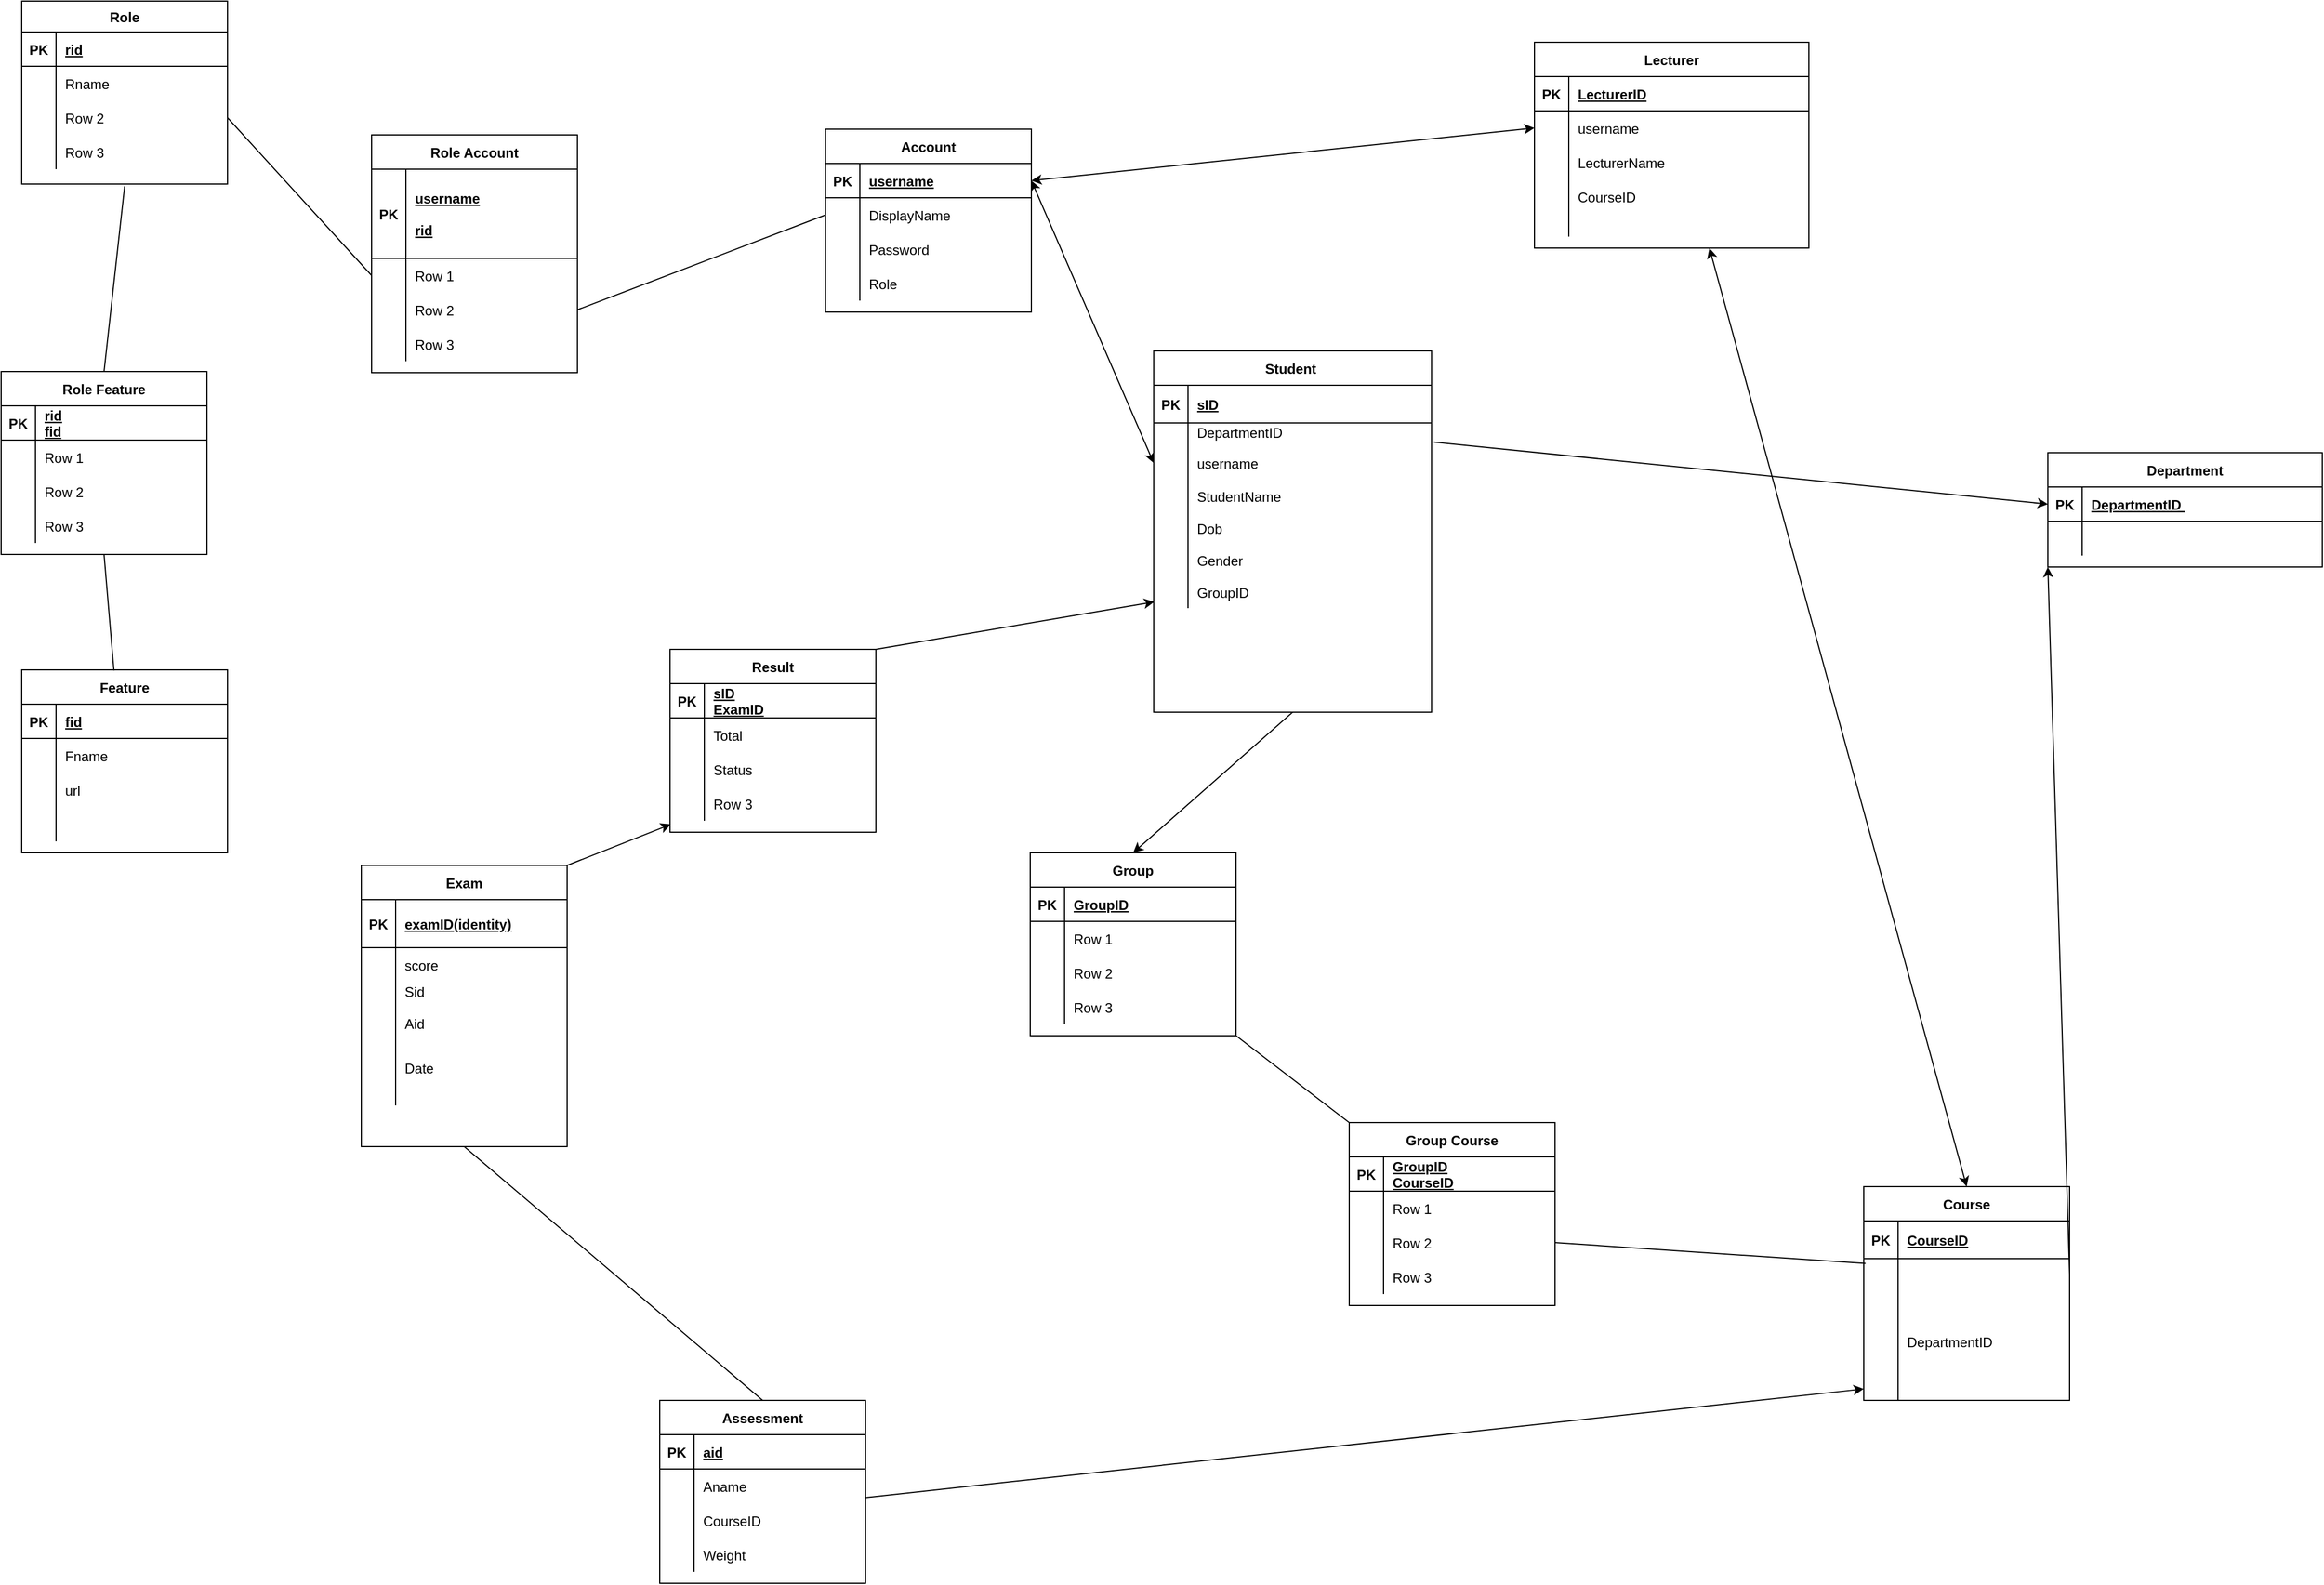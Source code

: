 <mxfile version="20.0.3" type="device"><diagram id="mr7P0DJ4sNEFujdi4Vyj" name="Page-1"><mxGraphModel dx="2779" dy="726" grid="1" gridSize="9" guides="1" tooltips="1" connect="1" arrows="1" fold="1" page="1" pageScale="1" pageWidth="1169" pageHeight="1654" math="0" shadow="0"><root><mxCell id="0"/><mxCell id="1" parent="0"/><mxCell id="qGTTyirhgLgIsrgYMvS8-2" value="Account" style="shape=table;startSize=30;container=1;collapsible=1;childLayout=tableLayout;fixedRows=1;rowLines=0;fontStyle=1;align=center;resizeLast=1;" parent="1" vertex="1"><mxGeometry x="100" y="130" width="180" height="160" as="geometry"/></mxCell><mxCell id="qGTTyirhgLgIsrgYMvS8-3" value="" style="shape=tableRow;horizontal=0;startSize=0;swimlaneHead=0;swimlaneBody=0;fillColor=none;collapsible=0;dropTarget=0;points=[[0,0.5],[1,0.5]];portConstraint=eastwest;top=0;left=0;right=0;bottom=1;" parent="qGTTyirhgLgIsrgYMvS8-2" vertex="1"><mxGeometry y="30" width="180" height="30" as="geometry"/></mxCell><mxCell id="qGTTyirhgLgIsrgYMvS8-4" value="PK" style="shape=partialRectangle;connectable=0;fillColor=none;top=0;left=0;bottom=0;right=0;fontStyle=1;overflow=hidden;" parent="qGTTyirhgLgIsrgYMvS8-3" vertex="1"><mxGeometry width="30" height="30" as="geometry"><mxRectangle width="30" height="30" as="alternateBounds"/></mxGeometry></mxCell><mxCell id="qGTTyirhgLgIsrgYMvS8-5" value="username" style="shape=partialRectangle;connectable=0;fillColor=none;top=0;left=0;bottom=0;right=0;align=left;spacingLeft=6;fontStyle=5;overflow=hidden;" parent="qGTTyirhgLgIsrgYMvS8-3" vertex="1"><mxGeometry x="30" width="150" height="30" as="geometry"><mxRectangle width="150" height="30" as="alternateBounds"/></mxGeometry></mxCell><mxCell id="qGTTyirhgLgIsrgYMvS8-6" value="" style="shape=tableRow;horizontal=0;startSize=0;swimlaneHead=0;swimlaneBody=0;fillColor=none;collapsible=0;dropTarget=0;points=[[0,0.5],[1,0.5]];portConstraint=eastwest;top=0;left=0;right=0;bottom=0;" parent="qGTTyirhgLgIsrgYMvS8-2" vertex="1"><mxGeometry y="60" width="180" height="30" as="geometry"/></mxCell><mxCell id="qGTTyirhgLgIsrgYMvS8-7" value="" style="shape=partialRectangle;connectable=0;fillColor=none;top=0;left=0;bottom=0;right=0;editable=1;overflow=hidden;" parent="qGTTyirhgLgIsrgYMvS8-6" vertex="1"><mxGeometry width="30" height="30" as="geometry"><mxRectangle width="30" height="30" as="alternateBounds"/></mxGeometry></mxCell><mxCell id="qGTTyirhgLgIsrgYMvS8-8" value="DisplayName" style="shape=partialRectangle;connectable=0;fillColor=none;top=0;left=0;bottom=0;right=0;align=left;spacingLeft=6;overflow=hidden;" parent="qGTTyirhgLgIsrgYMvS8-6" vertex="1"><mxGeometry x="30" width="150" height="30" as="geometry"><mxRectangle width="150" height="30" as="alternateBounds"/></mxGeometry></mxCell><mxCell id="qGTTyirhgLgIsrgYMvS8-9" value="" style="shape=tableRow;horizontal=0;startSize=0;swimlaneHead=0;swimlaneBody=0;fillColor=none;collapsible=0;dropTarget=0;points=[[0,0.5],[1,0.5]];portConstraint=eastwest;top=0;left=0;right=0;bottom=0;" parent="qGTTyirhgLgIsrgYMvS8-2" vertex="1"><mxGeometry y="90" width="180" height="30" as="geometry"/></mxCell><mxCell id="qGTTyirhgLgIsrgYMvS8-10" value="" style="shape=partialRectangle;connectable=0;fillColor=none;top=0;left=0;bottom=0;right=0;editable=1;overflow=hidden;" parent="qGTTyirhgLgIsrgYMvS8-9" vertex="1"><mxGeometry width="30" height="30" as="geometry"><mxRectangle width="30" height="30" as="alternateBounds"/></mxGeometry></mxCell><mxCell id="qGTTyirhgLgIsrgYMvS8-11" value="Password" style="shape=partialRectangle;connectable=0;fillColor=none;top=0;left=0;bottom=0;right=0;align=left;spacingLeft=6;overflow=hidden;" parent="qGTTyirhgLgIsrgYMvS8-9" vertex="1"><mxGeometry x="30" width="150" height="30" as="geometry"><mxRectangle width="150" height="30" as="alternateBounds"/></mxGeometry></mxCell><mxCell id="qGTTyirhgLgIsrgYMvS8-12" value="" style="shape=tableRow;horizontal=0;startSize=0;swimlaneHead=0;swimlaneBody=0;fillColor=none;collapsible=0;dropTarget=0;points=[[0,0.5],[1,0.5]];portConstraint=eastwest;top=0;left=0;right=0;bottom=0;" parent="qGTTyirhgLgIsrgYMvS8-2" vertex="1"><mxGeometry y="120" width="180" height="30" as="geometry"/></mxCell><mxCell id="qGTTyirhgLgIsrgYMvS8-13" value="" style="shape=partialRectangle;connectable=0;fillColor=none;top=0;left=0;bottom=0;right=0;editable=1;overflow=hidden;" parent="qGTTyirhgLgIsrgYMvS8-12" vertex="1"><mxGeometry width="30" height="30" as="geometry"><mxRectangle width="30" height="30" as="alternateBounds"/></mxGeometry></mxCell><mxCell id="qGTTyirhgLgIsrgYMvS8-14" value="Role" style="shape=partialRectangle;connectable=0;fillColor=none;top=0;left=0;bottom=0;right=0;align=left;spacingLeft=6;overflow=hidden;" parent="qGTTyirhgLgIsrgYMvS8-12" vertex="1"><mxGeometry x="30" width="150" height="30" as="geometry"><mxRectangle width="150" height="30" as="alternateBounds"/></mxGeometry></mxCell><mxCell id="qGTTyirhgLgIsrgYMvS8-15" value="Student " style="shape=table;startSize=30;container=1;collapsible=1;childLayout=tableLayout;fixedRows=1;rowLines=0;fontStyle=1;align=center;resizeLast=1;" parent="1" vertex="1"><mxGeometry x="387" y="324" width="243" height="316" as="geometry"/></mxCell><mxCell id="qGTTyirhgLgIsrgYMvS8-16" value="" style="shape=tableRow;horizontal=0;startSize=0;swimlaneHead=0;swimlaneBody=0;fillColor=none;collapsible=0;dropTarget=0;points=[[0,0.5],[1,0.5]];portConstraint=eastwest;top=0;left=0;right=0;bottom=1;" parent="qGTTyirhgLgIsrgYMvS8-15" vertex="1"><mxGeometry y="30" width="243" height="33" as="geometry"/></mxCell><mxCell id="qGTTyirhgLgIsrgYMvS8-17" value="PK" style="shape=partialRectangle;connectable=0;fillColor=none;top=0;left=0;bottom=0;right=0;fontStyle=1;overflow=hidden;" parent="qGTTyirhgLgIsrgYMvS8-16" vertex="1"><mxGeometry width="30" height="33" as="geometry"><mxRectangle width="30" height="33" as="alternateBounds"/></mxGeometry></mxCell><mxCell id="qGTTyirhgLgIsrgYMvS8-18" value="sID" style="shape=partialRectangle;connectable=0;fillColor=none;top=0;left=0;bottom=0;right=0;align=left;spacingLeft=6;fontStyle=5;overflow=hidden;" parent="qGTTyirhgLgIsrgYMvS8-16" vertex="1"><mxGeometry x="30" width="213" height="33" as="geometry"><mxRectangle width="213" height="33" as="alternateBounds"/></mxGeometry></mxCell><mxCell id="qGTTyirhgLgIsrgYMvS8-19" value="" style="shape=tableRow;horizontal=0;startSize=0;swimlaneHead=0;swimlaneBody=0;fillColor=none;collapsible=0;dropTarget=0;points=[[0,0.5],[1,0.5]];portConstraint=eastwest;top=0;left=0;right=0;bottom=0;" parent="qGTTyirhgLgIsrgYMvS8-15" vertex="1"><mxGeometry y="63" width="243" height="20" as="geometry"/></mxCell><mxCell id="qGTTyirhgLgIsrgYMvS8-20" value="" style="shape=partialRectangle;connectable=0;fillColor=none;top=0;left=0;bottom=0;right=0;editable=1;overflow=hidden;" parent="qGTTyirhgLgIsrgYMvS8-19" vertex="1"><mxGeometry width="30" height="20" as="geometry"><mxRectangle width="30" height="20" as="alternateBounds"/></mxGeometry></mxCell><mxCell id="qGTTyirhgLgIsrgYMvS8-21" value="DepartmentID    &#10;" style="shape=partialRectangle;connectable=0;fillColor=none;top=0;left=0;bottom=0;right=0;align=left;spacingLeft=6;overflow=hidden;" parent="qGTTyirhgLgIsrgYMvS8-19" vertex="1"><mxGeometry x="30" width="213" height="20" as="geometry"><mxRectangle width="213" height="20" as="alternateBounds"/></mxGeometry></mxCell><mxCell id="qGTTyirhgLgIsrgYMvS8-22" value="" style="shape=tableRow;horizontal=0;startSize=0;swimlaneHead=0;swimlaneBody=0;fillColor=none;collapsible=0;dropTarget=0;points=[[0,0.5],[1,0.5]];portConstraint=eastwest;top=0;left=0;right=0;bottom=0;" parent="qGTTyirhgLgIsrgYMvS8-15" vertex="1"><mxGeometry y="83" width="243" height="30" as="geometry"/></mxCell><mxCell id="qGTTyirhgLgIsrgYMvS8-23" value="" style="shape=partialRectangle;connectable=0;fillColor=none;top=0;left=0;bottom=0;right=0;editable=1;overflow=hidden;" parent="qGTTyirhgLgIsrgYMvS8-22" vertex="1"><mxGeometry width="30" height="30" as="geometry"><mxRectangle width="30" height="30" as="alternateBounds"/></mxGeometry></mxCell><mxCell id="qGTTyirhgLgIsrgYMvS8-24" value="username" style="shape=partialRectangle;connectable=0;fillColor=none;top=0;left=0;bottom=0;right=0;align=left;spacingLeft=6;overflow=hidden;" parent="qGTTyirhgLgIsrgYMvS8-22" vertex="1"><mxGeometry x="30" width="213" height="30" as="geometry"><mxRectangle width="213" height="30" as="alternateBounds"/></mxGeometry></mxCell><mxCell id="qGTTyirhgLgIsrgYMvS8-25" value="" style="shape=tableRow;horizontal=0;startSize=0;swimlaneHead=0;swimlaneBody=0;fillColor=none;collapsible=0;dropTarget=0;points=[[0,0.5],[1,0.5]];portConstraint=eastwest;top=0;left=0;right=0;bottom=0;" parent="qGTTyirhgLgIsrgYMvS8-15" vertex="1"><mxGeometry y="113" width="243" height="112" as="geometry"/></mxCell><mxCell id="qGTTyirhgLgIsrgYMvS8-26" value="" style="shape=partialRectangle;connectable=0;fillColor=none;top=0;left=0;bottom=0;right=0;editable=1;overflow=hidden;" parent="qGTTyirhgLgIsrgYMvS8-25" vertex="1"><mxGeometry width="30" height="112" as="geometry"><mxRectangle width="30" height="112" as="alternateBounds"/></mxGeometry></mxCell><mxCell id="qGTTyirhgLgIsrgYMvS8-27" value="StudentName&#10;&#10;Dob&#10;&#10;Gender&#10;&#10;GroupID" style="shape=partialRectangle;connectable=0;fillColor=none;top=0;left=0;bottom=0;right=0;align=left;spacingLeft=6;overflow=hidden;" parent="qGTTyirhgLgIsrgYMvS8-25" vertex="1"><mxGeometry x="30" width="213" height="112" as="geometry"><mxRectangle width="213" height="112" as="alternateBounds"/></mxGeometry></mxCell><mxCell id="qGTTyirhgLgIsrgYMvS8-28" value="Department" style="shape=table;startSize=30;container=1;collapsible=1;childLayout=tableLayout;fixedRows=1;rowLines=0;fontStyle=1;align=center;resizeLast=1;" parent="1" vertex="1"><mxGeometry x="1169" y="413" width="240" height="100" as="geometry"/></mxCell><mxCell id="qGTTyirhgLgIsrgYMvS8-29" value="" style="shape=tableRow;horizontal=0;startSize=0;swimlaneHead=0;swimlaneBody=0;fillColor=none;collapsible=0;dropTarget=0;points=[[0,0.5],[1,0.5]];portConstraint=eastwest;top=0;left=0;right=0;bottom=1;" parent="qGTTyirhgLgIsrgYMvS8-28" vertex="1"><mxGeometry y="30" width="240" height="30" as="geometry"/></mxCell><mxCell id="qGTTyirhgLgIsrgYMvS8-30" value="PK" style="shape=partialRectangle;connectable=0;fillColor=none;top=0;left=0;bottom=0;right=0;fontStyle=1;overflow=hidden;" parent="qGTTyirhgLgIsrgYMvS8-29" vertex="1"><mxGeometry width="30" height="30" as="geometry"><mxRectangle width="30" height="30" as="alternateBounds"/></mxGeometry></mxCell><mxCell id="qGTTyirhgLgIsrgYMvS8-31" value="DepartmentID " style="shape=partialRectangle;connectable=0;fillColor=none;top=0;left=0;bottom=0;right=0;align=left;spacingLeft=6;fontStyle=5;overflow=hidden;" parent="qGTTyirhgLgIsrgYMvS8-29" vertex="1"><mxGeometry x="30" width="210" height="30" as="geometry"><mxRectangle width="210" height="30" as="alternateBounds"/></mxGeometry></mxCell><mxCell id="qGTTyirhgLgIsrgYMvS8-32" value="" style="shape=tableRow;horizontal=0;startSize=0;swimlaneHead=0;swimlaneBody=0;fillColor=none;collapsible=0;dropTarget=0;points=[[0,0.5],[1,0.5]];portConstraint=eastwest;top=0;left=0;right=0;bottom=0;" parent="qGTTyirhgLgIsrgYMvS8-28" vertex="1"><mxGeometry y="60" width="240" height="30" as="geometry"/></mxCell><mxCell id="qGTTyirhgLgIsrgYMvS8-33" value="" style="shape=partialRectangle;connectable=0;fillColor=none;top=0;left=0;bottom=0;right=0;editable=1;overflow=hidden;" parent="qGTTyirhgLgIsrgYMvS8-32" vertex="1"><mxGeometry width="30" height="30" as="geometry"><mxRectangle width="30" height="30" as="alternateBounds"/></mxGeometry></mxCell><mxCell id="qGTTyirhgLgIsrgYMvS8-34" value="" style="shape=partialRectangle;connectable=0;fillColor=none;top=0;left=0;bottom=0;right=0;align=left;spacingLeft=6;overflow=hidden;" parent="qGTTyirhgLgIsrgYMvS8-32" vertex="1"><mxGeometry x="30" width="210" height="30" as="geometry"><mxRectangle width="210" height="30" as="alternateBounds"/></mxGeometry></mxCell><mxCell id="qGTTyirhgLgIsrgYMvS8-48" value="Lecturer" style="shape=table;startSize=30;container=1;collapsible=1;childLayout=tableLayout;fixedRows=1;rowLines=0;fontStyle=1;align=center;resizeLast=1;" parent="1" vertex="1"><mxGeometry x="720" y="54" width="240" height="180" as="geometry"/></mxCell><mxCell id="qGTTyirhgLgIsrgYMvS8-49" value="" style="shape=tableRow;horizontal=0;startSize=0;swimlaneHead=0;swimlaneBody=0;fillColor=none;collapsible=0;dropTarget=0;points=[[0,0.5],[1,0.5]];portConstraint=eastwest;top=0;left=0;right=0;bottom=1;" parent="qGTTyirhgLgIsrgYMvS8-48" vertex="1"><mxGeometry y="30" width="240" height="30" as="geometry"/></mxCell><mxCell id="qGTTyirhgLgIsrgYMvS8-50" value="PK" style="shape=partialRectangle;connectable=0;fillColor=none;top=0;left=0;bottom=0;right=0;fontStyle=1;overflow=hidden;" parent="qGTTyirhgLgIsrgYMvS8-49" vertex="1"><mxGeometry width="30" height="30" as="geometry"><mxRectangle width="30" height="30" as="alternateBounds"/></mxGeometry></mxCell><mxCell id="qGTTyirhgLgIsrgYMvS8-51" value="LecturerID" style="shape=partialRectangle;connectable=0;fillColor=none;top=0;left=0;bottom=0;right=0;align=left;spacingLeft=6;fontStyle=5;overflow=hidden;" parent="qGTTyirhgLgIsrgYMvS8-49" vertex="1"><mxGeometry x="30" width="210" height="30" as="geometry"><mxRectangle width="210" height="30" as="alternateBounds"/></mxGeometry></mxCell><mxCell id="qGTTyirhgLgIsrgYMvS8-52" value="" style="shape=tableRow;horizontal=0;startSize=0;swimlaneHead=0;swimlaneBody=0;fillColor=none;collapsible=0;dropTarget=0;points=[[0,0.5],[1,0.5]];portConstraint=eastwest;top=0;left=0;right=0;bottom=0;" parent="qGTTyirhgLgIsrgYMvS8-48" vertex="1"><mxGeometry y="60" width="240" height="30" as="geometry"/></mxCell><mxCell id="qGTTyirhgLgIsrgYMvS8-53" value="" style="shape=partialRectangle;connectable=0;fillColor=none;top=0;left=0;bottom=0;right=0;editable=1;overflow=hidden;" parent="qGTTyirhgLgIsrgYMvS8-52" vertex="1"><mxGeometry width="30" height="30" as="geometry"><mxRectangle width="30" height="30" as="alternateBounds"/></mxGeometry></mxCell><mxCell id="qGTTyirhgLgIsrgYMvS8-54" value="username" style="shape=partialRectangle;connectable=0;fillColor=none;top=0;left=0;bottom=0;right=0;align=left;spacingLeft=6;overflow=hidden;" parent="qGTTyirhgLgIsrgYMvS8-52" vertex="1"><mxGeometry x="30" width="210" height="30" as="geometry"><mxRectangle width="210" height="30" as="alternateBounds"/></mxGeometry></mxCell><mxCell id="qGTTyirhgLgIsrgYMvS8-55" value="" style="shape=tableRow;horizontal=0;startSize=0;swimlaneHead=0;swimlaneBody=0;fillColor=none;collapsible=0;dropTarget=0;points=[[0,0.5],[1,0.5]];portConstraint=eastwest;top=0;left=0;right=0;bottom=0;" parent="qGTTyirhgLgIsrgYMvS8-48" vertex="1"><mxGeometry y="90" width="240" height="30" as="geometry"/></mxCell><mxCell id="qGTTyirhgLgIsrgYMvS8-56" value="" style="shape=partialRectangle;connectable=0;fillColor=none;top=0;left=0;bottom=0;right=0;editable=1;overflow=hidden;" parent="qGTTyirhgLgIsrgYMvS8-55" vertex="1"><mxGeometry width="30" height="30" as="geometry"><mxRectangle width="30" height="30" as="alternateBounds"/></mxGeometry></mxCell><mxCell id="qGTTyirhgLgIsrgYMvS8-57" value="LecturerName" style="shape=partialRectangle;connectable=0;fillColor=none;top=0;left=0;bottom=0;right=0;align=left;spacingLeft=6;overflow=hidden;" parent="qGTTyirhgLgIsrgYMvS8-55" vertex="1"><mxGeometry x="30" width="210" height="30" as="geometry"><mxRectangle width="210" height="30" as="alternateBounds"/></mxGeometry></mxCell><mxCell id="qGTTyirhgLgIsrgYMvS8-58" value="" style="shape=tableRow;horizontal=0;startSize=0;swimlaneHead=0;swimlaneBody=0;fillColor=none;collapsible=0;dropTarget=0;points=[[0,0.5],[1,0.5]];portConstraint=eastwest;top=0;left=0;right=0;bottom=0;" parent="qGTTyirhgLgIsrgYMvS8-48" vertex="1"><mxGeometry y="120" width="240" height="30" as="geometry"/></mxCell><mxCell id="qGTTyirhgLgIsrgYMvS8-59" value="" style="shape=partialRectangle;connectable=0;fillColor=none;top=0;left=0;bottom=0;right=0;editable=1;overflow=hidden;" parent="qGTTyirhgLgIsrgYMvS8-58" vertex="1"><mxGeometry width="30" height="30" as="geometry"><mxRectangle width="30" height="30" as="alternateBounds"/></mxGeometry></mxCell><mxCell id="qGTTyirhgLgIsrgYMvS8-60" value="CourseID" style="shape=partialRectangle;connectable=0;fillColor=none;top=0;left=0;bottom=0;right=0;align=left;spacingLeft=6;overflow=hidden;" parent="qGTTyirhgLgIsrgYMvS8-58" vertex="1"><mxGeometry x="30" width="210" height="30" as="geometry"><mxRectangle width="210" height="30" as="alternateBounds"/></mxGeometry></mxCell><mxCell id="qGTTyirhgLgIsrgYMvS8-61" value="" style="shape=tableRow;horizontal=0;startSize=0;swimlaneHead=0;swimlaneBody=0;fillColor=none;collapsible=0;dropTarget=0;points=[[0,0.5],[1,0.5]];portConstraint=eastwest;top=0;left=0;right=0;bottom=0;" parent="qGTTyirhgLgIsrgYMvS8-48" vertex="1"><mxGeometry y="150" width="240" height="20" as="geometry"/></mxCell><mxCell id="qGTTyirhgLgIsrgYMvS8-62" value="" style="shape=partialRectangle;connectable=0;fillColor=none;top=0;left=0;bottom=0;right=0;editable=1;overflow=hidden;" parent="qGTTyirhgLgIsrgYMvS8-61" vertex="1"><mxGeometry width="30" height="20" as="geometry"><mxRectangle width="30" height="20" as="alternateBounds"/></mxGeometry></mxCell><mxCell id="qGTTyirhgLgIsrgYMvS8-63" value="" style="shape=partialRectangle;connectable=0;fillColor=none;top=0;left=0;bottom=0;right=0;align=left;spacingLeft=6;overflow=hidden;" parent="qGTTyirhgLgIsrgYMvS8-61" vertex="1"><mxGeometry x="30" width="210" height="20" as="geometry"><mxRectangle width="210" height="20" as="alternateBounds"/></mxGeometry></mxCell><mxCell id="zCU6-iLMSBYGmoEDYZ47-1" value="" style="endArrow=classic;startArrow=classic;html=1;rounded=0;entryX=0;entryY=0.5;entryDx=0;entryDy=0;exitX=1;exitY=0.5;exitDx=0;exitDy=0;" parent="1" source="qGTTyirhgLgIsrgYMvS8-3" target="qGTTyirhgLgIsrgYMvS8-52" edge="1"><mxGeometry width="50" height="50" relative="1" as="geometry"><mxPoint x="288" y="225" as="sourcePoint"/><mxPoint x="797" y="351" as="targetPoint"/></mxGeometry></mxCell><mxCell id="zCU6-iLMSBYGmoEDYZ47-2" value="" style="endArrow=classic;startArrow=classic;html=1;rounded=0;exitX=1;exitY=0.5;exitDx=0;exitDy=0;entryX=0;entryY=0.5;entryDx=0;entryDy=0;" parent="1" source="qGTTyirhgLgIsrgYMvS8-3" target="qGTTyirhgLgIsrgYMvS8-22" edge="1"><mxGeometry width="50" height="50" relative="1" as="geometry"><mxPoint x="747" y="401" as="sourcePoint"/><mxPoint x="797" y="351" as="targetPoint"/></mxGeometry></mxCell><mxCell id="zCU6-iLMSBYGmoEDYZ47-3" value="Course" style="shape=table;startSize=30;container=1;collapsible=1;childLayout=tableLayout;fixedRows=1;rowLines=0;fontStyle=1;align=center;resizeLast=1;" parent="1" vertex="1"><mxGeometry x="1008" y="1055" width="180" height="187" as="geometry"/></mxCell><mxCell id="zCU6-iLMSBYGmoEDYZ47-4" value="" style="shape=tableRow;horizontal=0;startSize=0;swimlaneHead=0;swimlaneBody=0;fillColor=none;collapsible=0;dropTarget=0;points=[[0,0.5],[1,0.5]];portConstraint=eastwest;top=0;left=0;right=0;bottom=1;" parent="zCU6-iLMSBYGmoEDYZ47-3" vertex="1"><mxGeometry y="30" width="180" height="33" as="geometry"/></mxCell><mxCell id="zCU6-iLMSBYGmoEDYZ47-5" value="PK" style="shape=partialRectangle;connectable=0;fillColor=none;top=0;left=0;bottom=0;right=0;fontStyle=1;overflow=hidden;" parent="zCU6-iLMSBYGmoEDYZ47-4" vertex="1"><mxGeometry width="30" height="33" as="geometry"><mxRectangle width="30" height="33" as="alternateBounds"/></mxGeometry></mxCell><mxCell id="zCU6-iLMSBYGmoEDYZ47-6" value="CourseID" style="shape=partialRectangle;connectable=0;fillColor=none;top=0;left=0;bottom=0;right=0;align=left;spacingLeft=6;fontStyle=5;overflow=hidden;" parent="zCU6-iLMSBYGmoEDYZ47-4" vertex="1"><mxGeometry x="30" width="150" height="33" as="geometry"><mxRectangle width="150" height="33" as="alternateBounds"/></mxGeometry></mxCell><mxCell id="zCU6-iLMSBYGmoEDYZ47-7" value="" style="shape=tableRow;horizontal=0;startSize=0;swimlaneHead=0;swimlaneBody=0;fillColor=none;collapsible=0;dropTarget=0;points=[[0,0.5],[1,0.5]];portConstraint=eastwest;top=0;left=0;right=0;bottom=0;" parent="zCU6-iLMSBYGmoEDYZ47-3" vertex="1"><mxGeometry y="63" width="180" height="27" as="geometry"/></mxCell><mxCell id="zCU6-iLMSBYGmoEDYZ47-8" value="" style="shape=partialRectangle;connectable=0;fillColor=none;top=0;left=0;bottom=0;right=0;editable=1;overflow=hidden;" parent="zCU6-iLMSBYGmoEDYZ47-7" vertex="1"><mxGeometry width="30" height="27" as="geometry"><mxRectangle width="30" height="27" as="alternateBounds"/></mxGeometry></mxCell><mxCell id="zCU6-iLMSBYGmoEDYZ47-9" value="" style="shape=partialRectangle;connectable=0;fillColor=none;top=0;left=0;bottom=0;right=0;align=left;spacingLeft=6;overflow=hidden;" parent="zCU6-iLMSBYGmoEDYZ47-7" vertex="1"><mxGeometry x="30" width="150" height="27" as="geometry"><mxRectangle width="150" height="27" as="alternateBounds"/></mxGeometry></mxCell><mxCell id="zCU6-iLMSBYGmoEDYZ47-13" value="" style="shape=tableRow;horizontal=0;startSize=0;swimlaneHead=0;swimlaneBody=0;fillColor=none;collapsible=0;dropTarget=0;points=[[0,0.5],[1,0.5]];portConstraint=eastwest;top=0;left=0;right=0;bottom=0;" parent="zCU6-iLMSBYGmoEDYZ47-3" vertex="1"><mxGeometry y="90" width="180" height="77" as="geometry"/></mxCell><mxCell id="zCU6-iLMSBYGmoEDYZ47-14" value="" style="shape=partialRectangle;connectable=0;fillColor=none;top=0;left=0;bottom=0;right=0;editable=1;overflow=hidden;" parent="zCU6-iLMSBYGmoEDYZ47-13" vertex="1"><mxGeometry width="30" height="77" as="geometry"><mxRectangle width="30" height="77" as="alternateBounds"/></mxGeometry></mxCell><mxCell id="zCU6-iLMSBYGmoEDYZ47-15" value="&#10;&#10;DepartmentID&#10;" style="shape=partialRectangle;connectable=0;fillColor=none;top=0;left=0;bottom=0;right=0;align=left;spacingLeft=6;overflow=hidden;" parent="zCU6-iLMSBYGmoEDYZ47-13" vertex="1"><mxGeometry x="30" width="150" height="77" as="geometry"><mxRectangle width="150" height="77" as="alternateBounds"/></mxGeometry></mxCell><mxCell id="zCU6-iLMSBYGmoEDYZ47-10" value="" style="shape=tableRow;horizontal=0;startSize=0;swimlaneHead=0;swimlaneBody=0;fillColor=none;collapsible=0;dropTarget=0;points=[[0,0.5],[1,0.5]];portConstraint=eastwest;top=0;left=0;right=0;bottom=0;" parent="zCU6-iLMSBYGmoEDYZ47-3" vertex="1"><mxGeometry y="167" width="180" height="20" as="geometry"/></mxCell><mxCell id="zCU6-iLMSBYGmoEDYZ47-11" value="" style="shape=partialRectangle;connectable=0;fillColor=none;top=0;left=0;bottom=0;right=0;editable=1;overflow=hidden;" parent="zCU6-iLMSBYGmoEDYZ47-10" vertex="1"><mxGeometry width="30" height="20" as="geometry"><mxRectangle width="30" height="20" as="alternateBounds"/></mxGeometry></mxCell><mxCell id="zCU6-iLMSBYGmoEDYZ47-12" value="" style="shape=partialRectangle;connectable=0;fillColor=none;top=0;left=0;bottom=0;right=0;align=left;spacingLeft=6;overflow=hidden;" parent="zCU6-iLMSBYGmoEDYZ47-10" vertex="1"><mxGeometry x="30" width="150" height="20" as="geometry"><mxRectangle width="150" height="20" as="alternateBounds"/></mxGeometry></mxCell><mxCell id="zCU6-iLMSBYGmoEDYZ47-20" value="" style="endArrow=classic;html=1;rounded=0;entryX=0;entryY=0.5;entryDx=0;entryDy=0;exitX=1.009;exitY=-0.107;exitDx=0;exitDy=0;exitPerimeter=0;" parent="1" source="qGTTyirhgLgIsrgYMvS8-22" target="qGTTyirhgLgIsrgYMvS8-29" edge="1"><mxGeometry width="50" height="50" relative="1" as="geometry"><mxPoint x="801" y="581" as="sourcePoint"/><mxPoint x="851" y="531" as="targetPoint"/></mxGeometry></mxCell><mxCell id="4luTp6yfqKUjTsejv8uh-1" value="" style="endArrow=classic;html=1;rounded=0;exitX=1;exitY=0.833;exitDx=0;exitDy=0;exitPerimeter=0;entryX=0;entryY=0.5;entryDx=0;entryDy=0;" parent="1" source="beK6qEW3sIljD924nS3f-5" target="zCU6-iLMSBYGmoEDYZ47-10" edge="1"><mxGeometry width="50" height="50" relative="1" as="geometry"><mxPoint x="233.64" y="956.334" as="sourcePoint"/><mxPoint x="761" y="549" as="targetPoint"/></mxGeometry></mxCell><mxCell id="4luTp6yfqKUjTsejv8uh-4" value="" style="endArrow=classic;html=1;rounded=0;entryX=0;entryY=1;entryDx=0;entryDy=0;exitX=1;exitY=0.5;exitDx=0;exitDy=0;" parent="1" source="zCU6-iLMSBYGmoEDYZ47-7" target="qGTTyirhgLgIsrgYMvS8-28" edge="1"><mxGeometry width="50" height="50" relative="1" as="geometry"><mxPoint x="711" y="707" as="sourcePoint"/><mxPoint x="761" y="657" as="targetPoint"/></mxGeometry></mxCell><mxCell id="3kCL8Q8ROzEiyuC-sMKF-2" value="Role" style="shape=table;startSize=27;container=1;collapsible=1;childLayout=tableLayout;fixedRows=1;rowLines=0;fontStyle=1;align=center;resizeLast=1;" parent="1" vertex="1"><mxGeometry x="-603" y="18" width="180" height="160" as="geometry"/></mxCell><mxCell id="3kCL8Q8ROzEiyuC-sMKF-3" value="" style="shape=tableRow;horizontal=0;startSize=0;swimlaneHead=0;swimlaneBody=0;fillColor=none;collapsible=0;dropTarget=0;points=[[0,0.5],[1,0.5]];portConstraint=eastwest;top=0;left=0;right=0;bottom=1;" parent="3kCL8Q8ROzEiyuC-sMKF-2" vertex="1"><mxGeometry y="27" width="180" height="30" as="geometry"/></mxCell><mxCell id="3kCL8Q8ROzEiyuC-sMKF-4" value="PK" style="shape=partialRectangle;connectable=0;fillColor=none;top=0;left=0;bottom=0;right=0;fontStyle=1;overflow=hidden;" parent="3kCL8Q8ROzEiyuC-sMKF-3" vertex="1"><mxGeometry width="30" height="30" as="geometry"><mxRectangle width="30" height="30" as="alternateBounds"/></mxGeometry></mxCell><mxCell id="3kCL8Q8ROzEiyuC-sMKF-5" value="rid" style="shape=partialRectangle;connectable=0;fillColor=none;top=0;left=0;bottom=0;right=0;align=left;spacingLeft=6;fontStyle=5;overflow=hidden;" parent="3kCL8Q8ROzEiyuC-sMKF-3" vertex="1"><mxGeometry x="30" width="150" height="30" as="geometry"><mxRectangle width="150" height="30" as="alternateBounds"/></mxGeometry></mxCell><mxCell id="3kCL8Q8ROzEiyuC-sMKF-6" value="" style="shape=tableRow;horizontal=0;startSize=0;swimlaneHead=0;swimlaneBody=0;fillColor=none;collapsible=0;dropTarget=0;points=[[0,0.5],[1,0.5]];portConstraint=eastwest;top=0;left=0;right=0;bottom=0;" parent="3kCL8Q8ROzEiyuC-sMKF-2" vertex="1"><mxGeometry y="57" width="180" height="30" as="geometry"/></mxCell><mxCell id="3kCL8Q8ROzEiyuC-sMKF-7" value="" style="shape=partialRectangle;connectable=0;fillColor=none;top=0;left=0;bottom=0;right=0;editable=1;overflow=hidden;" parent="3kCL8Q8ROzEiyuC-sMKF-6" vertex="1"><mxGeometry width="30" height="30" as="geometry"><mxRectangle width="30" height="30" as="alternateBounds"/></mxGeometry></mxCell><mxCell id="3kCL8Q8ROzEiyuC-sMKF-8" value="Rname" style="shape=partialRectangle;connectable=0;fillColor=none;top=0;left=0;bottom=0;right=0;align=left;spacingLeft=6;overflow=hidden;" parent="3kCL8Q8ROzEiyuC-sMKF-6" vertex="1"><mxGeometry x="30" width="150" height="30" as="geometry"><mxRectangle width="150" height="30" as="alternateBounds"/></mxGeometry></mxCell><mxCell id="3kCL8Q8ROzEiyuC-sMKF-9" value="" style="shape=tableRow;horizontal=0;startSize=0;swimlaneHead=0;swimlaneBody=0;fillColor=none;collapsible=0;dropTarget=0;points=[[0,0.5],[1,0.5]];portConstraint=eastwest;top=0;left=0;right=0;bottom=0;" parent="3kCL8Q8ROzEiyuC-sMKF-2" vertex="1"><mxGeometry y="87" width="180" height="30" as="geometry"/></mxCell><mxCell id="3kCL8Q8ROzEiyuC-sMKF-10" value="" style="shape=partialRectangle;connectable=0;fillColor=none;top=0;left=0;bottom=0;right=0;editable=1;overflow=hidden;" parent="3kCL8Q8ROzEiyuC-sMKF-9" vertex="1"><mxGeometry width="30" height="30" as="geometry"><mxRectangle width="30" height="30" as="alternateBounds"/></mxGeometry></mxCell><mxCell id="3kCL8Q8ROzEiyuC-sMKF-11" value="Row 2" style="shape=partialRectangle;connectable=0;fillColor=none;top=0;left=0;bottom=0;right=0;align=left;spacingLeft=6;overflow=hidden;" parent="3kCL8Q8ROzEiyuC-sMKF-9" vertex="1"><mxGeometry x="30" width="150" height="30" as="geometry"><mxRectangle width="150" height="30" as="alternateBounds"/></mxGeometry></mxCell><mxCell id="3kCL8Q8ROzEiyuC-sMKF-12" value="" style="shape=tableRow;horizontal=0;startSize=0;swimlaneHead=0;swimlaneBody=0;fillColor=none;collapsible=0;dropTarget=0;points=[[0,0.5],[1,0.5]];portConstraint=eastwest;top=0;left=0;right=0;bottom=0;" parent="3kCL8Q8ROzEiyuC-sMKF-2" vertex="1"><mxGeometry y="117" width="180" height="30" as="geometry"/></mxCell><mxCell id="3kCL8Q8ROzEiyuC-sMKF-13" value="" style="shape=partialRectangle;connectable=0;fillColor=none;top=0;left=0;bottom=0;right=0;editable=1;overflow=hidden;" parent="3kCL8Q8ROzEiyuC-sMKF-12" vertex="1"><mxGeometry width="30" height="30" as="geometry"><mxRectangle width="30" height="30" as="alternateBounds"/></mxGeometry></mxCell><mxCell id="3kCL8Q8ROzEiyuC-sMKF-14" value="Row 3" style="shape=partialRectangle;connectable=0;fillColor=none;top=0;left=0;bottom=0;right=0;align=left;spacingLeft=6;overflow=hidden;" parent="3kCL8Q8ROzEiyuC-sMKF-12" vertex="1"><mxGeometry x="30" width="150" height="30" as="geometry"><mxRectangle width="150" height="30" as="alternateBounds"/></mxGeometry></mxCell><mxCell id="3kCL8Q8ROzEiyuC-sMKF-15" value="Role Feature" style="shape=table;startSize=30;container=1;collapsible=1;childLayout=tableLayout;fixedRows=1;rowLines=0;fontStyle=1;align=center;resizeLast=1;" parent="1" vertex="1"><mxGeometry x="-621" y="342" width="180" height="160" as="geometry"/></mxCell><mxCell id="3kCL8Q8ROzEiyuC-sMKF-16" value="" style="shape=tableRow;horizontal=0;startSize=0;swimlaneHead=0;swimlaneBody=0;fillColor=none;collapsible=0;dropTarget=0;points=[[0,0.5],[1,0.5]];portConstraint=eastwest;top=0;left=0;right=0;bottom=1;" parent="3kCL8Q8ROzEiyuC-sMKF-15" vertex="1"><mxGeometry y="30" width="180" height="30" as="geometry"/></mxCell><mxCell id="3kCL8Q8ROzEiyuC-sMKF-17" value="PK" style="shape=partialRectangle;connectable=0;fillColor=none;top=0;left=0;bottom=0;right=0;fontStyle=1;overflow=hidden;" parent="3kCL8Q8ROzEiyuC-sMKF-16" vertex="1"><mxGeometry width="30" height="30" as="geometry"><mxRectangle width="30" height="30" as="alternateBounds"/></mxGeometry></mxCell><mxCell id="3kCL8Q8ROzEiyuC-sMKF-18" value="rid&#10;fid" style="shape=partialRectangle;connectable=0;fillColor=none;top=0;left=0;bottom=0;right=0;align=left;spacingLeft=6;fontStyle=5;overflow=hidden;" parent="3kCL8Q8ROzEiyuC-sMKF-16" vertex="1"><mxGeometry x="30" width="150" height="30" as="geometry"><mxRectangle width="150" height="30" as="alternateBounds"/></mxGeometry></mxCell><mxCell id="3kCL8Q8ROzEiyuC-sMKF-19" value="" style="shape=tableRow;horizontal=0;startSize=0;swimlaneHead=0;swimlaneBody=0;fillColor=none;collapsible=0;dropTarget=0;points=[[0,0.5],[1,0.5]];portConstraint=eastwest;top=0;left=0;right=0;bottom=0;" parent="3kCL8Q8ROzEiyuC-sMKF-15" vertex="1"><mxGeometry y="60" width="180" height="30" as="geometry"/></mxCell><mxCell id="3kCL8Q8ROzEiyuC-sMKF-20" value="" style="shape=partialRectangle;connectable=0;fillColor=none;top=0;left=0;bottom=0;right=0;editable=1;overflow=hidden;" parent="3kCL8Q8ROzEiyuC-sMKF-19" vertex="1"><mxGeometry width="30" height="30" as="geometry"><mxRectangle width="30" height="30" as="alternateBounds"/></mxGeometry></mxCell><mxCell id="3kCL8Q8ROzEiyuC-sMKF-21" value="Row 1" style="shape=partialRectangle;connectable=0;fillColor=none;top=0;left=0;bottom=0;right=0;align=left;spacingLeft=6;overflow=hidden;" parent="3kCL8Q8ROzEiyuC-sMKF-19" vertex="1"><mxGeometry x="30" width="150" height="30" as="geometry"><mxRectangle width="150" height="30" as="alternateBounds"/></mxGeometry></mxCell><mxCell id="3kCL8Q8ROzEiyuC-sMKF-22" value="" style="shape=tableRow;horizontal=0;startSize=0;swimlaneHead=0;swimlaneBody=0;fillColor=none;collapsible=0;dropTarget=0;points=[[0,0.5],[1,0.5]];portConstraint=eastwest;top=0;left=0;right=0;bottom=0;" parent="3kCL8Q8ROzEiyuC-sMKF-15" vertex="1"><mxGeometry y="90" width="180" height="30" as="geometry"/></mxCell><mxCell id="3kCL8Q8ROzEiyuC-sMKF-23" value="" style="shape=partialRectangle;connectable=0;fillColor=none;top=0;left=0;bottom=0;right=0;editable=1;overflow=hidden;" parent="3kCL8Q8ROzEiyuC-sMKF-22" vertex="1"><mxGeometry width="30" height="30" as="geometry"><mxRectangle width="30" height="30" as="alternateBounds"/></mxGeometry></mxCell><mxCell id="3kCL8Q8ROzEiyuC-sMKF-24" value="Row 2" style="shape=partialRectangle;connectable=0;fillColor=none;top=0;left=0;bottom=0;right=0;align=left;spacingLeft=6;overflow=hidden;" parent="3kCL8Q8ROzEiyuC-sMKF-22" vertex="1"><mxGeometry x="30" width="150" height="30" as="geometry"><mxRectangle width="150" height="30" as="alternateBounds"/></mxGeometry></mxCell><mxCell id="3kCL8Q8ROzEiyuC-sMKF-25" value="" style="shape=tableRow;horizontal=0;startSize=0;swimlaneHead=0;swimlaneBody=0;fillColor=none;collapsible=0;dropTarget=0;points=[[0,0.5],[1,0.5]];portConstraint=eastwest;top=0;left=0;right=0;bottom=0;" parent="3kCL8Q8ROzEiyuC-sMKF-15" vertex="1"><mxGeometry y="120" width="180" height="30" as="geometry"/></mxCell><mxCell id="3kCL8Q8ROzEiyuC-sMKF-26" value="" style="shape=partialRectangle;connectable=0;fillColor=none;top=0;left=0;bottom=0;right=0;editable=1;overflow=hidden;" parent="3kCL8Q8ROzEiyuC-sMKF-25" vertex="1"><mxGeometry width="30" height="30" as="geometry"><mxRectangle width="30" height="30" as="alternateBounds"/></mxGeometry></mxCell><mxCell id="3kCL8Q8ROzEiyuC-sMKF-27" value="Row 3" style="shape=partialRectangle;connectable=0;fillColor=none;top=0;left=0;bottom=0;right=0;align=left;spacingLeft=6;overflow=hidden;" parent="3kCL8Q8ROzEiyuC-sMKF-25" vertex="1"><mxGeometry x="30" width="150" height="30" as="geometry"><mxRectangle width="150" height="30" as="alternateBounds"/></mxGeometry></mxCell><mxCell id="3kCL8Q8ROzEiyuC-sMKF-28" value="Feature" style="shape=table;startSize=30;container=1;collapsible=1;childLayout=tableLayout;fixedRows=1;rowLines=0;fontStyle=1;align=center;resizeLast=1;" parent="1" vertex="1"><mxGeometry x="-603" y="603" width="180" height="160" as="geometry"/></mxCell><mxCell id="3kCL8Q8ROzEiyuC-sMKF-29" value="" style="shape=tableRow;horizontal=0;startSize=0;swimlaneHead=0;swimlaneBody=0;fillColor=none;collapsible=0;dropTarget=0;points=[[0,0.5],[1,0.5]];portConstraint=eastwest;top=0;left=0;right=0;bottom=1;" parent="3kCL8Q8ROzEiyuC-sMKF-28" vertex="1"><mxGeometry y="30" width="180" height="30" as="geometry"/></mxCell><mxCell id="3kCL8Q8ROzEiyuC-sMKF-30" value="PK" style="shape=partialRectangle;connectable=0;fillColor=none;top=0;left=0;bottom=0;right=0;fontStyle=1;overflow=hidden;" parent="3kCL8Q8ROzEiyuC-sMKF-29" vertex="1"><mxGeometry width="30" height="30" as="geometry"><mxRectangle width="30" height="30" as="alternateBounds"/></mxGeometry></mxCell><mxCell id="3kCL8Q8ROzEiyuC-sMKF-31" value="fid" style="shape=partialRectangle;connectable=0;fillColor=none;top=0;left=0;bottom=0;right=0;align=left;spacingLeft=6;fontStyle=5;overflow=hidden;" parent="3kCL8Q8ROzEiyuC-sMKF-29" vertex="1"><mxGeometry x="30" width="150" height="30" as="geometry"><mxRectangle width="150" height="30" as="alternateBounds"/></mxGeometry></mxCell><mxCell id="3kCL8Q8ROzEiyuC-sMKF-32" value="" style="shape=tableRow;horizontal=0;startSize=0;swimlaneHead=0;swimlaneBody=0;fillColor=none;collapsible=0;dropTarget=0;points=[[0,0.5],[1,0.5]];portConstraint=eastwest;top=0;left=0;right=0;bottom=0;" parent="3kCL8Q8ROzEiyuC-sMKF-28" vertex="1"><mxGeometry y="60" width="180" height="30" as="geometry"/></mxCell><mxCell id="3kCL8Q8ROzEiyuC-sMKF-33" value="" style="shape=partialRectangle;connectable=0;fillColor=none;top=0;left=0;bottom=0;right=0;editable=1;overflow=hidden;" parent="3kCL8Q8ROzEiyuC-sMKF-32" vertex="1"><mxGeometry width="30" height="30" as="geometry"><mxRectangle width="30" height="30" as="alternateBounds"/></mxGeometry></mxCell><mxCell id="3kCL8Q8ROzEiyuC-sMKF-34" value="Fname" style="shape=partialRectangle;connectable=0;fillColor=none;top=0;left=0;bottom=0;right=0;align=left;spacingLeft=6;overflow=hidden;" parent="3kCL8Q8ROzEiyuC-sMKF-32" vertex="1"><mxGeometry x="30" width="150" height="30" as="geometry"><mxRectangle width="150" height="30" as="alternateBounds"/></mxGeometry></mxCell><mxCell id="3kCL8Q8ROzEiyuC-sMKF-35" value="" style="shape=tableRow;horizontal=0;startSize=0;swimlaneHead=0;swimlaneBody=0;fillColor=none;collapsible=0;dropTarget=0;points=[[0,0.5],[1,0.5]];portConstraint=eastwest;top=0;left=0;right=0;bottom=0;" parent="3kCL8Q8ROzEiyuC-sMKF-28" vertex="1"><mxGeometry y="90" width="180" height="30" as="geometry"/></mxCell><mxCell id="3kCL8Q8ROzEiyuC-sMKF-36" value="" style="shape=partialRectangle;connectable=0;fillColor=none;top=0;left=0;bottom=0;right=0;editable=1;overflow=hidden;" parent="3kCL8Q8ROzEiyuC-sMKF-35" vertex="1"><mxGeometry width="30" height="30" as="geometry"><mxRectangle width="30" height="30" as="alternateBounds"/></mxGeometry></mxCell><mxCell id="3kCL8Q8ROzEiyuC-sMKF-37" value="url" style="shape=partialRectangle;connectable=0;fillColor=none;top=0;left=0;bottom=0;right=0;align=left;spacingLeft=6;overflow=hidden;" parent="3kCL8Q8ROzEiyuC-sMKF-35" vertex="1"><mxGeometry x="30" width="150" height="30" as="geometry"><mxRectangle width="150" height="30" as="alternateBounds"/></mxGeometry></mxCell><mxCell id="3kCL8Q8ROzEiyuC-sMKF-38" value="" style="shape=tableRow;horizontal=0;startSize=0;swimlaneHead=0;swimlaneBody=0;fillColor=none;collapsible=0;dropTarget=0;points=[[0,0.5],[1,0.5]];portConstraint=eastwest;top=0;left=0;right=0;bottom=0;" parent="3kCL8Q8ROzEiyuC-sMKF-28" vertex="1"><mxGeometry y="120" width="180" height="30" as="geometry"/></mxCell><mxCell id="3kCL8Q8ROzEiyuC-sMKF-39" value="" style="shape=partialRectangle;connectable=0;fillColor=none;top=0;left=0;bottom=0;right=0;editable=1;overflow=hidden;" parent="3kCL8Q8ROzEiyuC-sMKF-38" vertex="1"><mxGeometry width="30" height="30" as="geometry"><mxRectangle width="30" height="30" as="alternateBounds"/></mxGeometry></mxCell><mxCell id="3kCL8Q8ROzEiyuC-sMKF-40" value="" style="shape=partialRectangle;connectable=0;fillColor=none;top=0;left=0;bottom=0;right=0;align=left;spacingLeft=6;overflow=hidden;" parent="3kCL8Q8ROzEiyuC-sMKF-38" vertex="1"><mxGeometry x="30" width="150" height="30" as="geometry"><mxRectangle width="150" height="30" as="alternateBounds"/></mxGeometry></mxCell><mxCell id="3kCL8Q8ROzEiyuC-sMKF-41" value="Role Account" style="shape=table;startSize=30;container=1;collapsible=1;childLayout=tableLayout;fixedRows=1;rowLines=0;fontStyle=1;align=center;resizeLast=1;" parent="1" vertex="1"><mxGeometry x="-297" y="135" width="180" height="208" as="geometry"/></mxCell><mxCell id="3kCL8Q8ROzEiyuC-sMKF-42" value="" style="shape=tableRow;horizontal=0;startSize=0;swimlaneHead=0;swimlaneBody=0;fillColor=none;collapsible=0;dropTarget=0;points=[[0,0.5],[1,0.5]];portConstraint=eastwest;top=0;left=0;right=0;bottom=1;" parent="3kCL8Q8ROzEiyuC-sMKF-41" vertex="1"><mxGeometry y="30" width="180" height="78" as="geometry"/></mxCell><mxCell id="3kCL8Q8ROzEiyuC-sMKF-43" value="PK" style="shape=partialRectangle;connectable=0;fillColor=none;top=0;left=0;bottom=0;right=0;fontStyle=1;overflow=hidden;" parent="3kCL8Q8ROzEiyuC-sMKF-42" vertex="1"><mxGeometry width="30" height="78" as="geometry"><mxRectangle width="30" height="78" as="alternateBounds"/></mxGeometry></mxCell><mxCell id="3kCL8Q8ROzEiyuC-sMKF-44" value="username&#10;&#10;rid" style="shape=partialRectangle;connectable=0;fillColor=none;top=0;left=0;bottom=0;right=0;align=left;spacingLeft=6;fontStyle=5;overflow=hidden;" parent="3kCL8Q8ROzEiyuC-sMKF-42" vertex="1"><mxGeometry x="30" width="150" height="78" as="geometry"><mxRectangle width="150" height="78" as="alternateBounds"/></mxGeometry></mxCell><mxCell id="3kCL8Q8ROzEiyuC-sMKF-45" value="" style="shape=tableRow;horizontal=0;startSize=0;swimlaneHead=0;swimlaneBody=0;fillColor=none;collapsible=0;dropTarget=0;points=[[0,0.5],[1,0.5]];portConstraint=eastwest;top=0;left=0;right=0;bottom=0;" parent="3kCL8Q8ROzEiyuC-sMKF-41" vertex="1"><mxGeometry y="108" width="180" height="30" as="geometry"/></mxCell><mxCell id="3kCL8Q8ROzEiyuC-sMKF-46" value="" style="shape=partialRectangle;connectable=0;fillColor=none;top=0;left=0;bottom=0;right=0;editable=1;overflow=hidden;" parent="3kCL8Q8ROzEiyuC-sMKF-45" vertex="1"><mxGeometry width="30" height="30" as="geometry"><mxRectangle width="30" height="30" as="alternateBounds"/></mxGeometry></mxCell><mxCell id="3kCL8Q8ROzEiyuC-sMKF-47" value="Row 1" style="shape=partialRectangle;connectable=0;fillColor=none;top=0;left=0;bottom=0;right=0;align=left;spacingLeft=6;overflow=hidden;" parent="3kCL8Q8ROzEiyuC-sMKF-45" vertex="1"><mxGeometry x="30" width="150" height="30" as="geometry"><mxRectangle width="150" height="30" as="alternateBounds"/></mxGeometry></mxCell><mxCell id="3kCL8Q8ROzEiyuC-sMKF-48" value="" style="shape=tableRow;horizontal=0;startSize=0;swimlaneHead=0;swimlaneBody=0;fillColor=none;collapsible=0;dropTarget=0;points=[[0,0.5],[1,0.5]];portConstraint=eastwest;top=0;left=0;right=0;bottom=0;" parent="3kCL8Q8ROzEiyuC-sMKF-41" vertex="1"><mxGeometry y="138" width="180" height="30" as="geometry"/></mxCell><mxCell id="3kCL8Q8ROzEiyuC-sMKF-49" value="" style="shape=partialRectangle;connectable=0;fillColor=none;top=0;left=0;bottom=0;right=0;editable=1;overflow=hidden;" parent="3kCL8Q8ROzEiyuC-sMKF-48" vertex="1"><mxGeometry width="30" height="30" as="geometry"><mxRectangle width="30" height="30" as="alternateBounds"/></mxGeometry></mxCell><mxCell id="3kCL8Q8ROzEiyuC-sMKF-50" value="Row 2" style="shape=partialRectangle;connectable=0;fillColor=none;top=0;left=0;bottom=0;right=0;align=left;spacingLeft=6;overflow=hidden;" parent="3kCL8Q8ROzEiyuC-sMKF-48" vertex="1"><mxGeometry x="30" width="150" height="30" as="geometry"><mxRectangle width="150" height="30" as="alternateBounds"/></mxGeometry></mxCell><mxCell id="3kCL8Q8ROzEiyuC-sMKF-51" value="" style="shape=tableRow;horizontal=0;startSize=0;swimlaneHead=0;swimlaneBody=0;fillColor=none;collapsible=0;dropTarget=0;points=[[0,0.5],[1,0.5]];portConstraint=eastwest;top=0;left=0;right=0;bottom=0;" parent="3kCL8Q8ROzEiyuC-sMKF-41" vertex="1"><mxGeometry y="168" width="180" height="30" as="geometry"/></mxCell><mxCell id="3kCL8Q8ROzEiyuC-sMKF-52" value="" style="shape=partialRectangle;connectable=0;fillColor=none;top=0;left=0;bottom=0;right=0;editable=1;overflow=hidden;" parent="3kCL8Q8ROzEiyuC-sMKF-51" vertex="1"><mxGeometry width="30" height="30" as="geometry"><mxRectangle width="30" height="30" as="alternateBounds"/></mxGeometry></mxCell><mxCell id="3kCL8Q8ROzEiyuC-sMKF-53" value="Row 3" style="shape=partialRectangle;connectable=0;fillColor=none;top=0;left=0;bottom=0;right=0;align=left;spacingLeft=6;overflow=hidden;" parent="3kCL8Q8ROzEiyuC-sMKF-51" vertex="1"><mxGeometry x="30" width="150" height="30" as="geometry"><mxRectangle width="150" height="30" as="alternateBounds"/></mxGeometry></mxCell><mxCell id="3kCL8Q8ROzEiyuC-sMKF-55" value="" style="endArrow=none;html=1;rounded=0;entryX=0.5;entryY=0;entryDx=0;entryDy=0;" parent="1" target="3kCL8Q8ROzEiyuC-sMKF-15" edge="1"><mxGeometry relative="1" as="geometry"><mxPoint x="-513" y="180" as="sourcePoint"/><mxPoint x="-218" y="369" as="targetPoint"/></mxGeometry></mxCell><mxCell id="3kCL8Q8ROzEiyuC-sMKF-56" value="" style="endArrow=none;html=1;rounded=0;exitX=0.5;exitY=1;exitDx=0;exitDy=0;entryX=0.448;entryY=0.004;entryDx=0;entryDy=0;entryPerimeter=0;" parent="1" source="3kCL8Q8ROzEiyuC-sMKF-15" target="3kCL8Q8ROzEiyuC-sMKF-28" edge="1"><mxGeometry relative="1" as="geometry"><mxPoint x="-378" y="495" as="sourcePoint"/><mxPoint x="-218" y="495" as="targetPoint"/></mxGeometry></mxCell><mxCell id="3kCL8Q8ROzEiyuC-sMKF-57" value="" style="endArrow=none;html=1;rounded=0;exitX=1;exitY=0.5;exitDx=0;exitDy=0;entryX=0;entryY=0.5;entryDx=0;entryDy=0;" parent="1" source="3kCL8Q8ROzEiyuC-sMKF-9" target="3kCL8Q8ROzEiyuC-sMKF-45" edge="1"><mxGeometry relative="1" as="geometry"><mxPoint x="-315" y="369" as="sourcePoint"/><mxPoint x="-155" y="369" as="targetPoint"/></mxGeometry></mxCell><mxCell id="3kCL8Q8ROzEiyuC-sMKF-58" value="" style="endArrow=none;html=1;rounded=0;entryX=0;entryY=0.5;entryDx=0;entryDy=0;exitX=1;exitY=0.5;exitDx=0;exitDy=0;" parent="1" source="3kCL8Q8ROzEiyuC-sMKF-48" target="qGTTyirhgLgIsrgYMvS8-6" edge="1"><mxGeometry relative="1" as="geometry"><mxPoint x="-315" y="369" as="sourcePoint"/><mxPoint x="-155" y="369" as="targetPoint"/></mxGeometry></mxCell><mxCell id="beK6qEW3sIljD924nS3f-1" value="Assessment" style="shape=table;startSize=30;container=1;collapsible=1;childLayout=tableLayout;fixedRows=1;rowLines=0;fontStyle=1;align=center;resizeLast=1;" parent="1" vertex="1"><mxGeometry x="-45" y="1242" width="180" height="160" as="geometry"/></mxCell><mxCell id="beK6qEW3sIljD924nS3f-2" value="" style="shape=tableRow;horizontal=0;startSize=0;swimlaneHead=0;swimlaneBody=0;fillColor=none;collapsible=0;dropTarget=0;points=[[0,0.5],[1,0.5]];portConstraint=eastwest;top=0;left=0;right=0;bottom=1;" parent="beK6qEW3sIljD924nS3f-1" vertex="1"><mxGeometry y="30" width="180" height="30" as="geometry"/></mxCell><mxCell id="beK6qEW3sIljD924nS3f-3" value="PK" style="shape=partialRectangle;connectable=0;fillColor=none;top=0;left=0;bottom=0;right=0;fontStyle=1;overflow=hidden;" parent="beK6qEW3sIljD924nS3f-2" vertex="1"><mxGeometry width="30" height="30" as="geometry"><mxRectangle width="30" height="30" as="alternateBounds"/></mxGeometry></mxCell><mxCell id="beK6qEW3sIljD924nS3f-4" value="aid" style="shape=partialRectangle;connectable=0;fillColor=none;top=0;left=0;bottom=0;right=0;align=left;spacingLeft=6;fontStyle=5;overflow=hidden;" parent="beK6qEW3sIljD924nS3f-2" vertex="1"><mxGeometry x="30" width="150" height="30" as="geometry"><mxRectangle width="150" height="30" as="alternateBounds"/></mxGeometry></mxCell><mxCell id="beK6qEW3sIljD924nS3f-5" value="" style="shape=tableRow;horizontal=0;startSize=0;swimlaneHead=0;swimlaneBody=0;fillColor=none;collapsible=0;dropTarget=0;points=[[0,0.5],[1,0.5]];portConstraint=eastwest;top=0;left=0;right=0;bottom=0;" parent="beK6qEW3sIljD924nS3f-1" vertex="1"><mxGeometry y="60" width="180" height="30" as="geometry"/></mxCell><mxCell id="beK6qEW3sIljD924nS3f-6" value="" style="shape=partialRectangle;connectable=0;fillColor=none;top=0;left=0;bottom=0;right=0;editable=1;overflow=hidden;" parent="beK6qEW3sIljD924nS3f-5" vertex="1"><mxGeometry width="30" height="30" as="geometry"><mxRectangle width="30" height="30" as="alternateBounds"/></mxGeometry></mxCell><mxCell id="beK6qEW3sIljD924nS3f-7" value="Aname" style="shape=partialRectangle;connectable=0;fillColor=none;top=0;left=0;bottom=0;right=0;align=left;spacingLeft=6;overflow=hidden;" parent="beK6qEW3sIljD924nS3f-5" vertex="1"><mxGeometry x="30" width="150" height="30" as="geometry"><mxRectangle width="150" height="30" as="alternateBounds"/></mxGeometry></mxCell><mxCell id="beK6qEW3sIljD924nS3f-8" value="" style="shape=tableRow;horizontal=0;startSize=0;swimlaneHead=0;swimlaneBody=0;fillColor=none;collapsible=0;dropTarget=0;points=[[0,0.5],[1,0.5]];portConstraint=eastwest;top=0;left=0;right=0;bottom=0;" parent="beK6qEW3sIljD924nS3f-1" vertex="1"><mxGeometry y="90" width="180" height="30" as="geometry"/></mxCell><mxCell id="beK6qEW3sIljD924nS3f-9" value="" style="shape=partialRectangle;connectable=0;fillColor=none;top=0;left=0;bottom=0;right=0;editable=1;overflow=hidden;" parent="beK6qEW3sIljD924nS3f-8" vertex="1"><mxGeometry width="30" height="30" as="geometry"><mxRectangle width="30" height="30" as="alternateBounds"/></mxGeometry></mxCell><mxCell id="beK6qEW3sIljD924nS3f-10" value="CourseID" style="shape=partialRectangle;connectable=0;fillColor=none;top=0;left=0;bottom=0;right=0;align=left;spacingLeft=6;overflow=hidden;" parent="beK6qEW3sIljD924nS3f-8" vertex="1"><mxGeometry x="30" width="150" height="30" as="geometry"><mxRectangle width="150" height="30" as="alternateBounds"/></mxGeometry></mxCell><mxCell id="beK6qEW3sIljD924nS3f-11" value="" style="shape=tableRow;horizontal=0;startSize=0;swimlaneHead=0;swimlaneBody=0;fillColor=none;collapsible=0;dropTarget=0;points=[[0,0.5],[1,0.5]];portConstraint=eastwest;top=0;left=0;right=0;bottom=0;" parent="beK6qEW3sIljD924nS3f-1" vertex="1"><mxGeometry y="120" width="180" height="30" as="geometry"/></mxCell><mxCell id="beK6qEW3sIljD924nS3f-12" value="" style="shape=partialRectangle;connectable=0;fillColor=none;top=0;left=0;bottom=0;right=0;editable=1;overflow=hidden;" parent="beK6qEW3sIljD924nS3f-11" vertex="1"><mxGeometry width="30" height="30" as="geometry"><mxRectangle width="30" height="30" as="alternateBounds"/></mxGeometry></mxCell><mxCell id="beK6qEW3sIljD924nS3f-13" value="Weight" style="shape=partialRectangle;connectable=0;fillColor=none;top=0;left=0;bottom=0;right=0;align=left;spacingLeft=6;overflow=hidden;" parent="beK6qEW3sIljD924nS3f-11" vertex="1"><mxGeometry x="30" width="150" height="30" as="geometry"><mxRectangle width="150" height="30" as="alternateBounds"/></mxGeometry></mxCell><mxCell id="beK6qEW3sIljD924nS3f-14" value="Exam" style="shape=table;startSize=30;container=1;collapsible=1;childLayout=tableLayout;fixedRows=1;rowLines=0;fontStyle=1;align=center;resizeLast=1;" parent="1" vertex="1"><mxGeometry x="-306" y="774" width="180" height="246" as="geometry"/></mxCell><mxCell id="beK6qEW3sIljD924nS3f-15" value="" style="shape=tableRow;horizontal=0;startSize=0;swimlaneHead=0;swimlaneBody=0;fillColor=none;collapsible=0;dropTarget=0;points=[[0,0.5],[1,0.5]];portConstraint=eastwest;top=0;left=0;right=0;bottom=1;" parent="beK6qEW3sIljD924nS3f-14" vertex="1"><mxGeometry y="30" width="180" height="42" as="geometry"/></mxCell><mxCell id="beK6qEW3sIljD924nS3f-16" value="PK" style="shape=partialRectangle;connectable=0;fillColor=none;top=0;left=0;bottom=0;right=0;fontStyle=1;overflow=hidden;" parent="beK6qEW3sIljD924nS3f-15" vertex="1"><mxGeometry width="30" height="42" as="geometry"><mxRectangle width="30" height="42" as="alternateBounds"/></mxGeometry></mxCell><mxCell id="beK6qEW3sIljD924nS3f-17" value="examID(identity)" style="shape=partialRectangle;connectable=0;fillColor=none;top=0;left=0;bottom=0;right=0;align=left;spacingLeft=6;fontStyle=5;overflow=hidden;" parent="beK6qEW3sIljD924nS3f-15" vertex="1"><mxGeometry x="30" width="150" height="42" as="geometry"><mxRectangle width="150" height="42" as="alternateBounds"/></mxGeometry></mxCell><mxCell id="beK6qEW3sIljD924nS3f-18" value="" style="shape=tableRow;horizontal=0;startSize=0;swimlaneHead=0;swimlaneBody=0;fillColor=none;collapsible=0;dropTarget=0;points=[[0,0.5],[1,0.5]];portConstraint=eastwest;top=0;left=0;right=0;bottom=0;" parent="beK6qEW3sIljD924nS3f-14" vertex="1"><mxGeometry y="72" width="180" height="30" as="geometry"/></mxCell><mxCell id="beK6qEW3sIljD924nS3f-19" value="" style="shape=partialRectangle;connectable=0;fillColor=none;top=0;left=0;bottom=0;right=0;editable=1;overflow=hidden;" parent="beK6qEW3sIljD924nS3f-18" vertex="1"><mxGeometry width="30" height="30" as="geometry"><mxRectangle width="30" height="30" as="alternateBounds"/></mxGeometry></mxCell><mxCell id="beK6qEW3sIljD924nS3f-20" value="score" style="shape=partialRectangle;connectable=0;fillColor=none;top=0;left=0;bottom=0;right=0;align=left;spacingLeft=6;overflow=hidden;" parent="beK6qEW3sIljD924nS3f-18" vertex="1"><mxGeometry x="30" width="150" height="30" as="geometry"><mxRectangle width="150" height="30" as="alternateBounds"/></mxGeometry></mxCell><mxCell id="beK6qEW3sIljD924nS3f-21" value="" style="shape=tableRow;horizontal=0;startSize=0;swimlaneHead=0;swimlaneBody=0;fillColor=none;collapsible=0;dropTarget=0;points=[[0,0.5],[1,0.5]];portConstraint=eastwest;top=0;left=0;right=0;bottom=0;" parent="beK6qEW3sIljD924nS3f-14" vertex="1"><mxGeometry y="102" width="180" height="42" as="geometry"/></mxCell><mxCell id="beK6qEW3sIljD924nS3f-22" value="" style="shape=partialRectangle;connectable=0;fillColor=none;top=0;left=0;bottom=0;right=0;editable=1;overflow=hidden;" parent="beK6qEW3sIljD924nS3f-21" vertex="1"><mxGeometry width="30" height="42" as="geometry"><mxRectangle width="30" height="42" as="alternateBounds"/></mxGeometry></mxCell><mxCell id="beK6qEW3sIljD924nS3f-23" value="Sid&#10;&#10;Aid" style="shape=partialRectangle;connectable=0;fillColor=none;top=0;left=0;bottom=0;right=0;align=left;spacingLeft=6;overflow=hidden;" parent="beK6qEW3sIljD924nS3f-21" vertex="1"><mxGeometry x="30" width="150" height="42" as="geometry"><mxRectangle width="150" height="42" as="alternateBounds"/></mxGeometry></mxCell><mxCell id="beK6qEW3sIljD924nS3f-24" value="" style="shape=tableRow;horizontal=0;startSize=0;swimlaneHead=0;swimlaneBody=0;fillColor=none;collapsible=0;dropTarget=0;points=[[0,0.5],[1,0.5]];portConstraint=eastwest;top=0;left=0;right=0;bottom=0;" parent="beK6qEW3sIljD924nS3f-14" vertex="1"><mxGeometry y="144" width="180" height="66" as="geometry"/></mxCell><mxCell id="beK6qEW3sIljD924nS3f-25" value="" style="shape=partialRectangle;connectable=0;fillColor=none;top=0;left=0;bottom=0;right=0;editable=1;overflow=hidden;" parent="beK6qEW3sIljD924nS3f-24" vertex="1"><mxGeometry width="30" height="66" as="geometry"><mxRectangle width="30" height="66" as="alternateBounds"/></mxGeometry></mxCell><mxCell id="beK6qEW3sIljD924nS3f-26" value="Date" style="shape=partialRectangle;connectable=0;fillColor=none;top=0;left=0;bottom=0;right=0;align=left;spacingLeft=6;overflow=hidden;" parent="beK6qEW3sIljD924nS3f-24" vertex="1"><mxGeometry x="30" width="150" height="66" as="geometry"><mxRectangle width="150" height="66" as="alternateBounds"/></mxGeometry></mxCell><mxCell id="beK6qEW3sIljD924nS3f-29" value="" style="endArrow=none;html=1;rounded=0;entryX=0.5;entryY=1;entryDx=0;entryDy=0;exitX=0.5;exitY=0;exitDx=0;exitDy=0;" parent="1" source="beK6qEW3sIljD924nS3f-1" target="beK6qEW3sIljD924nS3f-14" edge="1"><mxGeometry relative="1" as="geometry"><mxPoint x="36" y="828" as="sourcePoint"/><mxPoint x="196" y="828" as="targetPoint"/></mxGeometry></mxCell><mxCell id="beK6qEW3sIljD924nS3f-30" value="Result" style="shape=table;startSize=30;container=1;collapsible=1;childLayout=tableLayout;fixedRows=1;rowLines=0;fontStyle=1;align=center;resizeLast=1;" parent="1" vertex="1"><mxGeometry x="-36" y="585" width="180" height="160" as="geometry"/></mxCell><mxCell id="beK6qEW3sIljD924nS3f-31" value="" style="shape=tableRow;horizontal=0;startSize=0;swimlaneHead=0;swimlaneBody=0;fillColor=none;collapsible=0;dropTarget=0;points=[[0,0.5],[1,0.5]];portConstraint=eastwest;top=0;left=0;right=0;bottom=1;" parent="beK6qEW3sIljD924nS3f-30" vertex="1"><mxGeometry y="30" width="180" height="30" as="geometry"/></mxCell><mxCell id="beK6qEW3sIljD924nS3f-32" value="PK" style="shape=partialRectangle;connectable=0;fillColor=none;top=0;left=0;bottom=0;right=0;fontStyle=1;overflow=hidden;" parent="beK6qEW3sIljD924nS3f-31" vertex="1"><mxGeometry width="30" height="30" as="geometry"><mxRectangle width="30" height="30" as="alternateBounds"/></mxGeometry></mxCell><mxCell id="beK6qEW3sIljD924nS3f-33" value="sID&#10;ExamID" style="shape=partialRectangle;connectable=0;fillColor=none;top=0;left=0;bottom=0;right=0;align=left;spacingLeft=6;fontStyle=5;overflow=hidden;" parent="beK6qEW3sIljD924nS3f-31" vertex="1"><mxGeometry x="30" width="150" height="30" as="geometry"><mxRectangle width="150" height="30" as="alternateBounds"/></mxGeometry></mxCell><mxCell id="beK6qEW3sIljD924nS3f-34" value="" style="shape=tableRow;horizontal=0;startSize=0;swimlaneHead=0;swimlaneBody=0;fillColor=none;collapsible=0;dropTarget=0;points=[[0,0.5],[1,0.5]];portConstraint=eastwest;top=0;left=0;right=0;bottom=0;" parent="beK6qEW3sIljD924nS3f-30" vertex="1"><mxGeometry y="60" width="180" height="30" as="geometry"/></mxCell><mxCell id="beK6qEW3sIljD924nS3f-35" value="" style="shape=partialRectangle;connectable=0;fillColor=none;top=0;left=0;bottom=0;right=0;editable=1;overflow=hidden;" parent="beK6qEW3sIljD924nS3f-34" vertex="1"><mxGeometry width="30" height="30" as="geometry"><mxRectangle width="30" height="30" as="alternateBounds"/></mxGeometry></mxCell><mxCell id="beK6qEW3sIljD924nS3f-36" value="Total" style="shape=partialRectangle;connectable=0;fillColor=none;top=0;left=0;bottom=0;right=0;align=left;spacingLeft=6;overflow=hidden;" parent="beK6qEW3sIljD924nS3f-34" vertex="1"><mxGeometry x="30" width="150" height="30" as="geometry"><mxRectangle width="150" height="30" as="alternateBounds"/></mxGeometry></mxCell><mxCell id="beK6qEW3sIljD924nS3f-37" value="" style="shape=tableRow;horizontal=0;startSize=0;swimlaneHead=0;swimlaneBody=0;fillColor=none;collapsible=0;dropTarget=0;points=[[0,0.5],[1,0.5]];portConstraint=eastwest;top=0;left=0;right=0;bottom=0;" parent="beK6qEW3sIljD924nS3f-30" vertex="1"><mxGeometry y="90" width="180" height="30" as="geometry"/></mxCell><mxCell id="beK6qEW3sIljD924nS3f-38" value="" style="shape=partialRectangle;connectable=0;fillColor=none;top=0;left=0;bottom=0;right=0;editable=1;overflow=hidden;" parent="beK6qEW3sIljD924nS3f-37" vertex="1"><mxGeometry width="30" height="30" as="geometry"><mxRectangle width="30" height="30" as="alternateBounds"/></mxGeometry></mxCell><mxCell id="beK6qEW3sIljD924nS3f-39" value="Status" style="shape=partialRectangle;connectable=0;fillColor=none;top=0;left=0;bottom=0;right=0;align=left;spacingLeft=6;overflow=hidden;" parent="beK6qEW3sIljD924nS3f-37" vertex="1"><mxGeometry x="30" width="150" height="30" as="geometry"><mxRectangle width="150" height="30" as="alternateBounds"/></mxGeometry></mxCell><mxCell id="beK6qEW3sIljD924nS3f-40" value="" style="shape=tableRow;horizontal=0;startSize=0;swimlaneHead=0;swimlaneBody=0;fillColor=none;collapsible=0;dropTarget=0;points=[[0,0.5],[1,0.5]];portConstraint=eastwest;top=0;left=0;right=0;bottom=0;" parent="beK6qEW3sIljD924nS3f-30" vertex="1"><mxGeometry y="120" width="180" height="30" as="geometry"/></mxCell><mxCell id="beK6qEW3sIljD924nS3f-41" value="" style="shape=partialRectangle;connectable=0;fillColor=none;top=0;left=0;bottom=0;right=0;editable=1;overflow=hidden;" parent="beK6qEW3sIljD924nS3f-40" vertex="1"><mxGeometry width="30" height="30" as="geometry"><mxRectangle width="30" height="30" as="alternateBounds"/></mxGeometry></mxCell><mxCell id="beK6qEW3sIljD924nS3f-42" value="Row 3" style="shape=partialRectangle;connectable=0;fillColor=none;top=0;left=0;bottom=0;right=0;align=left;spacingLeft=6;overflow=hidden;" parent="beK6qEW3sIljD924nS3f-40" vertex="1"><mxGeometry x="30" width="150" height="30" as="geometry"><mxRectangle width="150" height="30" as="alternateBounds"/></mxGeometry></mxCell><mxCell id="rIJ-u-uMD8j-pztb9W2E-56" value="" style="endArrow=classic;startArrow=classic;html=1;rounded=0;exitX=0.5;exitY=0;exitDx=0;exitDy=0;" edge="1" parent="1" source="zCU6-iLMSBYGmoEDYZ47-3"><mxGeometry width="50" height="50" relative="1" as="geometry"><mxPoint x="675" y="473" as="sourcePoint"/><mxPoint x="873" y="234" as="targetPoint"/></mxGeometry></mxCell><mxCell id="rIJ-u-uMD8j-pztb9W2E-72" value="Group" style="shape=table;startSize=30;container=1;collapsible=1;childLayout=tableLayout;fixedRows=1;rowLines=0;fontStyle=1;align=center;resizeLast=1;" vertex="1" parent="1"><mxGeometry x="279" y="763" width="180" height="160" as="geometry"/></mxCell><mxCell id="rIJ-u-uMD8j-pztb9W2E-73" value="" style="shape=tableRow;horizontal=0;startSize=0;swimlaneHead=0;swimlaneBody=0;fillColor=none;collapsible=0;dropTarget=0;points=[[0,0.5],[1,0.5]];portConstraint=eastwest;top=0;left=0;right=0;bottom=1;" vertex="1" parent="rIJ-u-uMD8j-pztb9W2E-72"><mxGeometry y="30" width="180" height="30" as="geometry"/></mxCell><mxCell id="rIJ-u-uMD8j-pztb9W2E-74" value="PK" style="shape=partialRectangle;connectable=0;fillColor=none;top=0;left=0;bottom=0;right=0;fontStyle=1;overflow=hidden;" vertex="1" parent="rIJ-u-uMD8j-pztb9W2E-73"><mxGeometry width="30" height="30" as="geometry"><mxRectangle width="30" height="30" as="alternateBounds"/></mxGeometry></mxCell><mxCell id="rIJ-u-uMD8j-pztb9W2E-75" value="GroupID" style="shape=partialRectangle;connectable=0;fillColor=none;top=0;left=0;bottom=0;right=0;align=left;spacingLeft=6;fontStyle=5;overflow=hidden;" vertex="1" parent="rIJ-u-uMD8j-pztb9W2E-73"><mxGeometry x="30" width="150" height="30" as="geometry"><mxRectangle width="150" height="30" as="alternateBounds"/></mxGeometry></mxCell><mxCell id="rIJ-u-uMD8j-pztb9W2E-76" value="" style="shape=tableRow;horizontal=0;startSize=0;swimlaneHead=0;swimlaneBody=0;fillColor=none;collapsible=0;dropTarget=0;points=[[0,0.5],[1,0.5]];portConstraint=eastwest;top=0;left=0;right=0;bottom=0;" vertex="1" parent="rIJ-u-uMD8j-pztb9W2E-72"><mxGeometry y="60" width="180" height="30" as="geometry"/></mxCell><mxCell id="rIJ-u-uMD8j-pztb9W2E-77" value="" style="shape=partialRectangle;connectable=0;fillColor=none;top=0;left=0;bottom=0;right=0;editable=1;overflow=hidden;" vertex="1" parent="rIJ-u-uMD8j-pztb9W2E-76"><mxGeometry width="30" height="30" as="geometry"><mxRectangle width="30" height="30" as="alternateBounds"/></mxGeometry></mxCell><mxCell id="rIJ-u-uMD8j-pztb9W2E-78" value="Row 1" style="shape=partialRectangle;connectable=0;fillColor=none;top=0;left=0;bottom=0;right=0;align=left;spacingLeft=6;overflow=hidden;" vertex="1" parent="rIJ-u-uMD8j-pztb9W2E-76"><mxGeometry x="30" width="150" height="30" as="geometry"><mxRectangle width="150" height="30" as="alternateBounds"/></mxGeometry></mxCell><mxCell id="rIJ-u-uMD8j-pztb9W2E-79" value="" style="shape=tableRow;horizontal=0;startSize=0;swimlaneHead=0;swimlaneBody=0;fillColor=none;collapsible=0;dropTarget=0;points=[[0,0.5],[1,0.5]];portConstraint=eastwest;top=0;left=0;right=0;bottom=0;" vertex="1" parent="rIJ-u-uMD8j-pztb9W2E-72"><mxGeometry y="90" width="180" height="30" as="geometry"/></mxCell><mxCell id="rIJ-u-uMD8j-pztb9W2E-80" value="" style="shape=partialRectangle;connectable=0;fillColor=none;top=0;left=0;bottom=0;right=0;editable=1;overflow=hidden;" vertex="1" parent="rIJ-u-uMD8j-pztb9W2E-79"><mxGeometry width="30" height="30" as="geometry"><mxRectangle width="30" height="30" as="alternateBounds"/></mxGeometry></mxCell><mxCell id="rIJ-u-uMD8j-pztb9W2E-81" value="Row 2" style="shape=partialRectangle;connectable=0;fillColor=none;top=0;left=0;bottom=0;right=0;align=left;spacingLeft=6;overflow=hidden;" vertex="1" parent="rIJ-u-uMD8j-pztb9W2E-79"><mxGeometry x="30" width="150" height="30" as="geometry"><mxRectangle width="150" height="30" as="alternateBounds"/></mxGeometry></mxCell><mxCell id="rIJ-u-uMD8j-pztb9W2E-82" value="" style="shape=tableRow;horizontal=0;startSize=0;swimlaneHead=0;swimlaneBody=0;fillColor=none;collapsible=0;dropTarget=0;points=[[0,0.5],[1,0.5]];portConstraint=eastwest;top=0;left=0;right=0;bottom=0;" vertex="1" parent="rIJ-u-uMD8j-pztb9W2E-72"><mxGeometry y="120" width="180" height="30" as="geometry"/></mxCell><mxCell id="rIJ-u-uMD8j-pztb9W2E-83" value="" style="shape=partialRectangle;connectable=0;fillColor=none;top=0;left=0;bottom=0;right=0;editable=1;overflow=hidden;" vertex="1" parent="rIJ-u-uMD8j-pztb9W2E-82"><mxGeometry width="30" height="30" as="geometry"><mxRectangle width="30" height="30" as="alternateBounds"/></mxGeometry></mxCell><mxCell id="rIJ-u-uMD8j-pztb9W2E-84" value="Row 3" style="shape=partialRectangle;connectable=0;fillColor=none;top=0;left=0;bottom=0;right=0;align=left;spacingLeft=6;overflow=hidden;" vertex="1" parent="rIJ-u-uMD8j-pztb9W2E-82"><mxGeometry x="30" width="150" height="30" as="geometry"><mxRectangle width="150" height="30" as="alternateBounds"/></mxGeometry></mxCell><mxCell id="rIJ-u-uMD8j-pztb9W2E-85" value="" style="endArrow=classic;html=1;rounded=0;entryX=0.5;entryY=0;entryDx=0;entryDy=0;exitX=0.5;exitY=1;exitDx=0;exitDy=0;" edge="1" parent="1" source="qGTTyirhgLgIsrgYMvS8-15" target="rIJ-u-uMD8j-pztb9W2E-72"><mxGeometry width="50" height="50" relative="1" as="geometry"><mxPoint x="792" y="824" as="sourcePoint"/><mxPoint x="842" y="774" as="targetPoint"/></mxGeometry></mxCell><mxCell id="rIJ-u-uMD8j-pztb9W2E-86" value="Group Course" style="shape=table;startSize=30;container=1;collapsible=1;childLayout=tableLayout;fixedRows=1;rowLines=0;fontStyle=1;align=center;resizeLast=1;" vertex="1" parent="1"><mxGeometry x="558" y="999" width="180" height="160" as="geometry"/></mxCell><mxCell id="rIJ-u-uMD8j-pztb9W2E-87" value="" style="shape=tableRow;horizontal=0;startSize=0;swimlaneHead=0;swimlaneBody=0;fillColor=none;collapsible=0;dropTarget=0;points=[[0,0.5],[1,0.5]];portConstraint=eastwest;top=0;left=0;right=0;bottom=1;" vertex="1" parent="rIJ-u-uMD8j-pztb9W2E-86"><mxGeometry y="30" width="180" height="30" as="geometry"/></mxCell><mxCell id="rIJ-u-uMD8j-pztb9W2E-88" value="PK" style="shape=partialRectangle;connectable=0;fillColor=none;top=0;left=0;bottom=0;right=0;fontStyle=1;overflow=hidden;" vertex="1" parent="rIJ-u-uMD8j-pztb9W2E-87"><mxGeometry width="30" height="30" as="geometry"><mxRectangle width="30" height="30" as="alternateBounds"/></mxGeometry></mxCell><mxCell id="rIJ-u-uMD8j-pztb9W2E-89" value="GroupID&#10;CourseID" style="shape=partialRectangle;connectable=0;fillColor=none;top=0;left=0;bottom=0;right=0;align=left;spacingLeft=6;fontStyle=5;overflow=hidden;" vertex="1" parent="rIJ-u-uMD8j-pztb9W2E-87"><mxGeometry x="30" width="150" height="30" as="geometry"><mxRectangle width="150" height="30" as="alternateBounds"/></mxGeometry></mxCell><mxCell id="rIJ-u-uMD8j-pztb9W2E-90" value="" style="shape=tableRow;horizontal=0;startSize=0;swimlaneHead=0;swimlaneBody=0;fillColor=none;collapsible=0;dropTarget=0;points=[[0,0.5],[1,0.5]];portConstraint=eastwest;top=0;left=0;right=0;bottom=0;" vertex="1" parent="rIJ-u-uMD8j-pztb9W2E-86"><mxGeometry y="60" width="180" height="30" as="geometry"/></mxCell><mxCell id="rIJ-u-uMD8j-pztb9W2E-91" value="" style="shape=partialRectangle;connectable=0;fillColor=none;top=0;left=0;bottom=0;right=0;editable=1;overflow=hidden;" vertex="1" parent="rIJ-u-uMD8j-pztb9W2E-90"><mxGeometry width="30" height="30" as="geometry"><mxRectangle width="30" height="30" as="alternateBounds"/></mxGeometry></mxCell><mxCell id="rIJ-u-uMD8j-pztb9W2E-92" value="Row 1" style="shape=partialRectangle;connectable=0;fillColor=none;top=0;left=0;bottom=0;right=0;align=left;spacingLeft=6;overflow=hidden;" vertex="1" parent="rIJ-u-uMD8j-pztb9W2E-90"><mxGeometry x="30" width="150" height="30" as="geometry"><mxRectangle width="150" height="30" as="alternateBounds"/></mxGeometry></mxCell><mxCell id="rIJ-u-uMD8j-pztb9W2E-93" value="" style="shape=tableRow;horizontal=0;startSize=0;swimlaneHead=0;swimlaneBody=0;fillColor=none;collapsible=0;dropTarget=0;points=[[0,0.5],[1,0.5]];portConstraint=eastwest;top=0;left=0;right=0;bottom=0;" vertex="1" parent="rIJ-u-uMD8j-pztb9W2E-86"><mxGeometry y="90" width="180" height="30" as="geometry"/></mxCell><mxCell id="rIJ-u-uMD8j-pztb9W2E-94" value="" style="shape=partialRectangle;connectable=0;fillColor=none;top=0;left=0;bottom=0;right=0;editable=1;overflow=hidden;" vertex="1" parent="rIJ-u-uMD8j-pztb9W2E-93"><mxGeometry width="30" height="30" as="geometry"><mxRectangle width="30" height="30" as="alternateBounds"/></mxGeometry></mxCell><mxCell id="rIJ-u-uMD8j-pztb9W2E-95" value="Row 2" style="shape=partialRectangle;connectable=0;fillColor=none;top=0;left=0;bottom=0;right=0;align=left;spacingLeft=6;overflow=hidden;" vertex="1" parent="rIJ-u-uMD8j-pztb9W2E-93"><mxGeometry x="30" width="150" height="30" as="geometry"><mxRectangle width="150" height="30" as="alternateBounds"/></mxGeometry></mxCell><mxCell id="rIJ-u-uMD8j-pztb9W2E-96" value="" style="shape=tableRow;horizontal=0;startSize=0;swimlaneHead=0;swimlaneBody=0;fillColor=none;collapsible=0;dropTarget=0;points=[[0,0.5],[1,0.5]];portConstraint=eastwest;top=0;left=0;right=0;bottom=0;" vertex="1" parent="rIJ-u-uMD8j-pztb9W2E-86"><mxGeometry y="120" width="180" height="30" as="geometry"/></mxCell><mxCell id="rIJ-u-uMD8j-pztb9W2E-97" value="" style="shape=partialRectangle;connectable=0;fillColor=none;top=0;left=0;bottom=0;right=0;editable=1;overflow=hidden;" vertex="1" parent="rIJ-u-uMD8j-pztb9W2E-96"><mxGeometry width="30" height="30" as="geometry"><mxRectangle width="30" height="30" as="alternateBounds"/></mxGeometry></mxCell><mxCell id="rIJ-u-uMD8j-pztb9W2E-98" value="Row 3" style="shape=partialRectangle;connectable=0;fillColor=none;top=0;left=0;bottom=0;right=0;align=left;spacingLeft=6;overflow=hidden;" vertex="1" parent="rIJ-u-uMD8j-pztb9W2E-96"><mxGeometry x="30" width="150" height="30" as="geometry"><mxRectangle width="150" height="30" as="alternateBounds"/></mxGeometry></mxCell><mxCell id="rIJ-u-uMD8j-pztb9W2E-99" value="" style="endArrow=none;html=1;rounded=0;exitX=1;exitY=1;exitDx=0;exitDy=0;entryX=0;entryY=0;entryDx=0;entryDy=0;" edge="1" parent="1" source="rIJ-u-uMD8j-pztb9W2E-72" target="rIJ-u-uMD8j-pztb9W2E-86"><mxGeometry relative="1" as="geometry"><mxPoint x="819" y="981" as="sourcePoint"/><mxPoint x="979" y="981" as="targetPoint"/></mxGeometry></mxCell><mxCell id="rIJ-u-uMD8j-pztb9W2E-100" value="" style="endArrow=none;html=1;rounded=0;entryX=0.009;entryY=0.158;entryDx=0;entryDy=0;entryPerimeter=0;exitX=1;exitY=0.5;exitDx=0;exitDy=0;" edge="1" parent="1" source="rIJ-u-uMD8j-pztb9W2E-93" target="zCU6-iLMSBYGmoEDYZ47-7"><mxGeometry relative="1" as="geometry"><mxPoint x="819" y="981" as="sourcePoint"/><mxPoint x="979" y="981" as="targetPoint"/></mxGeometry></mxCell><mxCell id="rIJ-u-uMD8j-pztb9W2E-101" value="" style="endArrow=classic;html=1;rounded=0;exitX=1;exitY=0;exitDx=0;exitDy=0;entryX=0.004;entryY=1.102;entryDx=0;entryDy=0;entryPerimeter=0;" edge="1" parent="1" source="beK6qEW3sIljD924nS3f-14" target="beK6qEW3sIljD924nS3f-40"><mxGeometry width="50" height="50" relative="1" as="geometry"><mxPoint x="405" y="698" as="sourcePoint"/><mxPoint x="455" y="648" as="targetPoint"/></mxGeometry></mxCell><mxCell id="rIJ-u-uMD8j-pztb9W2E-102" value="" style="endArrow=classic;html=1;rounded=0;entryX=0.002;entryY=0.951;entryDx=0;entryDy=0;entryPerimeter=0;exitX=1;exitY=0;exitDx=0;exitDy=0;" edge="1" parent="1" source="beK6qEW3sIljD924nS3f-30" target="qGTTyirhgLgIsrgYMvS8-25"><mxGeometry width="50" height="50" relative="1" as="geometry"><mxPoint x="405" y="698" as="sourcePoint"/><mxPoint x="455" y="648" as="targetPoint"/></mxGeometry></mxCell></root></mxGraphModel></diagram></mxfile>